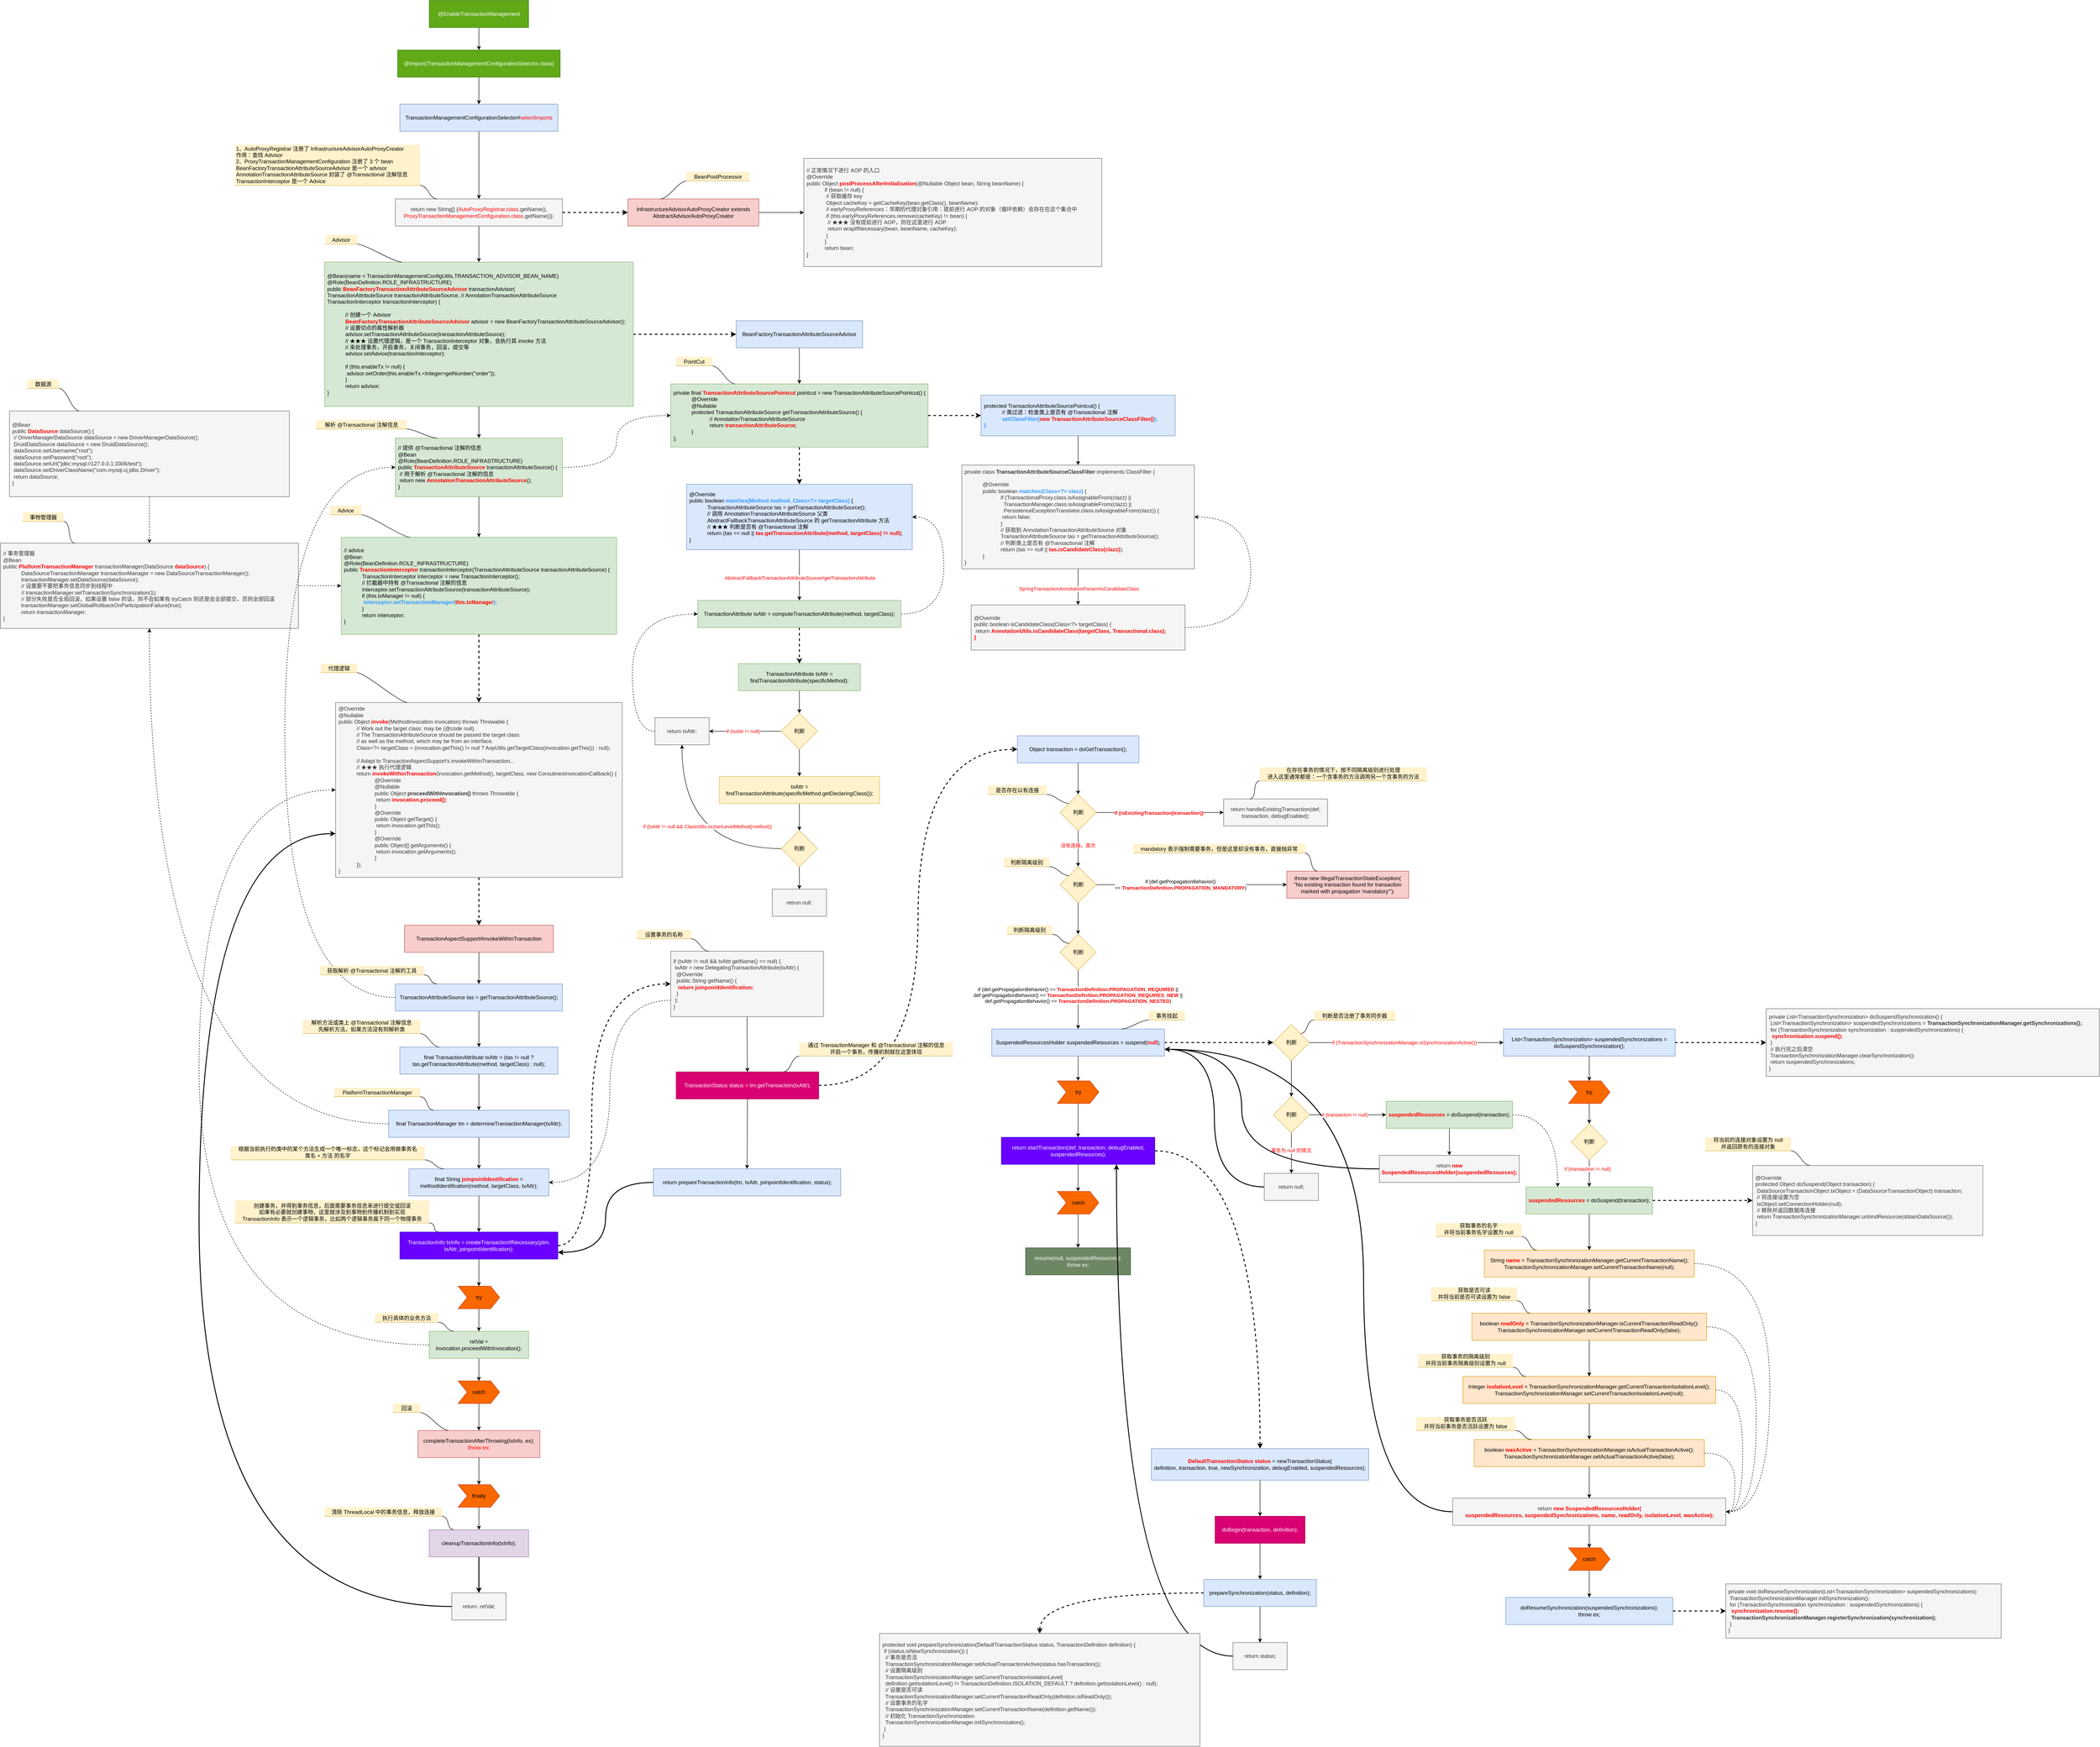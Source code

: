 <mxfile version="17.2.4" type="github">
  <diagram id="kz3dH1U2wMBaOtRKHvNg" name="Page-1">
    <mxGraphModel dx="1957" dy="705" grid="1" gridSize="10" guides="1" tooltips="1" connect="1" arrows="1" fold="1" page="1" pageScale="1" pageWidth="827" pageHeight="1169" math="0" shadow="0">
      <root>
        <mxCell id="0" />
        <mxCell id="1" parent="0" />
        <mxCell id="h3sMWkzl3CLincA4zuW1-3" value="" style="edgeStyle=orthogonalEdgeStyle;rounded=0;orthogonalLoop=1;jettySize=auto;html=1;curved=1;" parent="1" source="h3sMWkzl3CLincA4zuW1-1" target="h3sMWkzl3CLincA4zuW1-2" edge="1">
          <mxGeometry relative="1" as="geometry" />
        </mxCell>
        <mxCell id="h3sMWkzl3CLincA4zuW1-1" value="@EnableTransactionManagement" style="rounded=0;whiteSpace=wrap;html=1;fillColor=#60a917;strokeColor=#2D7600;fontColor=#ffffff;" parent="1" vertex="1">
          <mxGeometry x="280" y="40" width="220" height="60" as="geometry" />
        </mxCell>
        <mxCell id="h3sMWkzl3CLincA4zuW1-5" value="" style="edgeStyle=orthogonalEdgeStyle;curved=1;rounded=0;orthogonalLoop=1;jettySize=auto;html=1;" parent="1" source="h3sMWkzl3CLincA4zuW1-2" target="h3sMWkzl3CLincA4zuW1-4" edge="1">
          <mxGeometry relative="1" as="geometry" />
        </mxCell>
        <mxCell id="h3sMWkzl3CLincA4zuW1-2" value="@Import(TransactionManagementConfigurationSelector.class)" style="whiteSpace=wrap;html=1;fillColor=#60a917;strokeColor=#2D7600;fontColor=#ffffff;rounded=0;" parent="1" vertex="1">
          <mxGeometry x="210" y="150" width="360" height="60" as="geometry" />
        </mxCell>
        <mxCell id="h3sMWkzl3CLincA4zuW1-7" value="" style="edgeStyle=orthogonalEdgeStyle;curved=1;rounded=0;orthogonalLoop=1;jettySize=auto;html=1;fontColor=#FF0000;" parent="1" source="h3sMWkzl3CLincA4zuW1-4" target="h3sMWkzl3CLincA4zuW1-6" edge="1">
          <mxGeometry relative="1" as="geometry" />
        </mxCell>
        <mxCell id="h3sMWkzl3CLincA4zuW1-4" value="TransactionManagementConfigurationSelector#&lt;font color=&quot;#ff0000&quot;&gt;selectImports&lt;/font&gt;" style="whiteSpace=wrap;html=1;rounded=0;fillColor=#dae8fc;strokeColor=#6c8ebf;" parent="1" vertex="1">
          <mxGeometry x="215" y="270" width="350" height="60" as="geometry" />
        </mxCell>
        <mxCell id="h3sMWkzl3CLincA4zuW1-13" value="" style="edgeStyle=orthogonalEdgeStyle;curved=1;rounded=0;orthogonalLoop=1;jettySize=auto;html=1;fontColor=#FF0000;" parent="1" source="h3sMWkzl3CLincA4zuW1-6" target="h3sMWkzl3CLincA4zuW1-12" edge="1">
          <mxGeometry relative="1" as="geometry" />
        </mxCell>
        <mxCell id="4VrhSYovmqzg8rR9ZFnU-49" value="" style="edgeStyle=orthogonalEdgeStyle;curved=1;rounded=0;orthogonalLoop=1;jettySize=auto;html=1;dashed=1;fontColor=#FF0000;strokeColor=#000000;strokeWidth=2;entryX=0;entryY=0.5;entryDx=0;entryDy=0;" edge="1" parent="1" source="h3sMWkzl3CLincA4zuW1-6" target="4VrhSYovmqzg8rR9ZFnU-48">
          <mxGeometry relative="1" as="geometry" />
        </mxCell>
        <mxCell id="h3sMWkzl3CLincA4zuW1-6" value="&lt;div&gt;return new String[] {&lt;font color=&quot;#ff0000&quot;&gt;AutoProxyRegistrar.class&lt;/font&gt;.getName(),&lt;/div&gt;&lt;div&gt;&lt;span&gt;      &lt;/span&gt;&lt;font color=&quot;#ff0000&quot;&gt;ProxyTransactionManagementConfiguration.class&lt;/font&gt;.getName()};&lt;/div&gt;" style="whiteSpace=wrap;html=1;fillColor=#f5f5f5;strokeColor=#666666;rounded=0;fontColor=#333333;" parent="1" vertex="1">
          <mxGeometry x="205" y="480" width="370" height="60" as="geometry" />
        </mxCell>
        <mxCell id="h3sMWkzl3CLincA4zuW1-8" value="1、AutoProxyRegistrar 注册了&amp;nbsp;InfrastructureAdvisorAutoProxyCreator&lt;br&gt;作用：查找 Advisor&lt;br&gt;2、ProxyTransactionManagementConfiguration 注册了 3 个 bean&lt;br&gt;BeanFactoryTransactionAttributeSourceAdvisor 是一个 advisor&lt;br&gt;AnnotationTransactionAttributeSource 封装了 @Transactional 注解信息&lt;br&gt;TransactionInterceptor 是一个 Advice" style="whiteSpace=wrap;html=1;shape=partialRectangle;top=0;left=0;bottom=1;right=0;points=[[0,1],[1,1]];fillColor=#fff2cc;align=left;verticalAlign=bottom;routingCenterY=0.5;snapToPoint=1;recursiveResize=0;autosize=1;treeFolding=1;treeMoving=1;newEdgeStyle={&quot;edgeStyle&quot;:&quot;entityRelationEdgeStyle&quot;,&quot;startArrow&quot;:&quot;none&quot;,&quot;endArrow&quot;:&quot;none&quot;,&quot;segment&quot;:10,&quot;curved&quot;:1};strokeColor=#d6b656;" parent="1" vertex="1">
          <mxGeometry x="-150" y="360" width="410" height="90" as="geometry" />
        </mxCell>
        <mxCell id="h3sMWkzl3CLincA4zuW1-9" value="" style="edgeStyle=entityRelationEdgeStyle;startArrow=none;endArrow=none;segment=10;curved=1;rounded=0;fontColor=#000000;exitX=0.25;exitY=0;exitDx=0;exitDy=0;" parent="1" source="h3sMWkzl3CLincA4zuW1-6" target="h3sMWkzl3CLincA4zuW1-8" edge="1">
          <mxGeometry relative="1" as="geometry">
            <mxPoint x="60" y="400" as="sourcePoint" />
          </mxGeometry>
        </mxCell>
        <mxCell id="h3sMWkzl3CLincA4zuW1-15" value="" style="edgeStyle=orthogonalEdgeStyle;curved=1;rounded=0;orthogonalLoop=1;jettySize=auto;html=1;fontColor=#FF0000;" parent="1" source="h3sMWkzl3CLincA4zuW1-12" target="h3sMWkzl3CLincA4zuW1-14" edge="1">
          <mxGeometry relative="1" as="geometry" />
        </mxCell>
        <mxCell id="h3sMWkzl3CLincA4zuW1-25" value="" style="edgeStyle=orthogonalEdgeStyle;curved=1;rounded=0;orthogonalLoop=1;jettySize=auto;html=1;fontColor=#FF0000;dashed=1;strokeWidth=2;" parent="1" source="h3sMWkzl3CLincA4zuW1-12" target="h3sMWkzl3CLincA4zuW1-24" edge="1">
          <mxGeometry relative="1" as="geometry" />
        </mxCell>
        <mxCell id="h3sMWkzl3CLincA4zuW1-12" value="&lt;div&gt;@Bean(name = TransactionManagementConfigUtils.TRANSACTION_ADVISOR_BEAN_NAME)&lt;/div&gt;&lt;div&gt;&lt;span&gt; &lt;/span&gt;@Role(BeanDefinition.ROLE_INFRASTRUCTURE)&lt;/div&gt;&lt;div&gt;&lt;span&gt; &lt;/span&gt;public &lt;b&gt;&lt;font color=&quot;#ff0000&quot;&gt;BeanFactoryTransactionAttributeSourceAdvisor&lt;/font&gt;&lt;/b&gt; transactionAdvisor(&lt;/div&gt;&lt;div&gt;&lt;span&gt;   &lt;/span&gt;TransactionAttributeSource transactionAttributeSource, // AnnotationTransactionAttributeSource&lt;/div&gt;&lt;div&gt;&lt;span&gt;   &lt;/span&gt;TransactionInterceptor transactionInterceptor) {&lt;/div&gt;&lt;div&gt;&lt;br&gt;&lt;/div&gt;&lt;blockquote style=&quot;margin: 0 0 0 40px ; border: none ; padding: 0px&quot;&gt;&lt;div&gt;// 创建一个 Advisor&lt;/div&gt;&lt;div&gt;&lt;b&gt;&lt;font color=&quot;#ff0000&quot;&gt;BeanFactoryTransactionAttributeSourceAdvisor&lt;/font&gt;&lt;/b&gt; advisor = new BeanFactoryTransactionAttributeSourceAdvisor();&lt;/div&gt;&lt;div&gt;// 设置切点的属性解析器&lt;/div&gt;&lt;div&gt;advisor.setTransactionAttributeSource(transactionAttributeSource);&lt;/div&gt;&lt;div&gt;// ★★★ 设置代理逻辑，是一个 TransactionInterceptor 对象，会执行其 invoke 方法&lt;/div&gt;&lt;div&gt;// 来处理事务，开启事务，关闭事务，回滚，提交等&lt;/div&gt;&lt;div&gt;advisor.setAdvice(transactionInterceptor);&lt;/div&gt;&lt;div&gt;&lt;br&gt;&lt;/div&gt;&lt;div&gt;if (this.enableTx != null) {&lt;/div&gt;&lt;div&gt;&lt;span style=&quot;white-space: pre&quot;&gt; &lt;/span&gt;advisor.setOrder(this.enableTx.&amp;lt;Integer&amp;gt;getNumber(&quot;order&quot;));&lt;/div&gt;&lt;div&gt;}&lt;/div&gt;&lt;div&gt;return advisor;&lt;/div&gt;&lt;/blockquote&gt;&lt;div&gt;&lt;span&gt; &lt;/span&gt;}&lt;/div&gt;" style="whiteSpace=wrap;html=1;fillColor=#d5e8d4;strokeColor=#82b366;rounded=0;align=left;spacing=6;" parent="1" vertex="1">
          <mxGeometry x="48.13" y="620" width="683.75" height="320" as="geometry" />
        </mxCell>
        <mxCell id="h3sMWkzl3CLincA4zuW1-17" value="" style="edgeStyle=orthogonalEdgeStyle;curved=1;rounded=0;orthogonalLoop=1;jettySize=auto;html=1;fontColor=#FF0000;" parent="1" source="h3sMWkzl3CLincA4zuW1-14" target="h3sMWkzl3CLincA4zuW1-16" edge="1">
          <mxGeometry relative="1" as="geometry" />
        </mxCell>
        <mxCell id="h3sMWkzl3CLincA4zuW1-30" style="edgeStyle=orthogonalEdgeStyle;curved=1;rounded=0;orthogonalLoop=1;jettySize=auto;html=1;exitX=1;exitY=0.5;exitDx=0;exitDy=0;entryX=0;entryY=0.5;entryDx=0;entryDy=0;fontColor=#FF0000;strokeWidth=1;dashed=1;" parent="1" source="h3sMWkzl3CLincA4zuW1-14" target="h3sMWkzl3CLincA4zuW1-26" edge="1">
          <mxGeometry relative="1" as="geometry" />
        </mxCell>
        <mxCell id="h3sMWkzl3CLincA4zuW1-14" value="&lt;div&gt;// 提供 @Transactional 注解的信息&lt;/div&gt;&lt;div&gt;&lt;span&gt; &lt;/span&gt;@Bean&lt;/div&gt;&lt;div&gt;&lt;span&gt; &lt;/span&gt;@Role(BeanDefinition.ROLE_INFRASTRUCTURE)&lt;/div&gt;&lt;div&gt;&lt;span&gt; &lt;/span&gt;public &lt;b&gt;&lt;font color=&quot;#ff0000&quot;&gt;TransactionAttributeSource&lt;/font&gt;&lt;/b&gt; transactionAttributeSource() {&lt;/div&gt;&lt;div&gt;&lt;span&gt;  &lt;/span&gt;&lt;span style=&quot;white-space: pre&quot;&gt; &lt;/span&gt;// 用于解析 @Transactional 注解的信息&lt;/div&gt;&lt;div&gt;&lt;span&gt;  &lt;/span&gt;&lt;span style=&quot;white-space: pre&quot;&gt; &lt;/span&gt;return new &lt;font color=&quot;#ff0000&quot;&gt;&lt;b&gt;AnnotationTransactionAttributeSource&lt;/b&gt;&lt;/font&gt;();&lt;/div&gt;&lt;div&gt;&lt;span&gt; &lt;/span&gt;}&lt;/div&gt;" style="whiteSpace=wrap;html=1;align=left;fillColor=#d5e8d4;strokeColor=#82b366;rounded=0;spacing=6;" parent="1" vertex="1">
          <mxGeometry x="205" y="1010" width="370" height="130" as="geometry" />
        </mxCell>
        <mxCell id="4VrhSYovmqzg8rR9ZFnU-47" value="" style="edgeStyle=orthogonalEdgeStyle;curved=1;rounded=0;orthogonalLoop=1;jettySize=auto;html=1;dashed=1;fontColor=#FF0000;strokeColor=#000000;strokeWidth=2;" edge="1" parent="1" source="h3sMWkzl3CLincA4zuW1-16" target="4VrhSYovmqzg8rR9ZFnU-46">
          <mxGeometry relative="1" as="geometry" />
        </mxCell>
        <mxCell id="h3sMWkzl3CLincA4zuW1-16" value="&lt;div&gt;// advice&lt;/div&gt;&lt;div&gt;&lt;span&gt; &lt;/span&gt;@Bean&lt;/div&gt;&lt;div&gt;&lt;span&gt; &lt;/span&gt;@Role(BeanDefinition.ROLE_INFRASTRUCTURE)&lt;/div&gt;&lt;div&gt;&lt;span&gt; &lt;/span&gt;public &lt;b&gt;&lt;font color=&quot;#ff0000&quot;&gt;TransactionInterceptor&lt;/font&gt;&lt;/b&gt; transactionInterceptor(TransactionAttributeSource transactionAttributeSource) {&lt;/div&gt;&lt;blockquote style=&quot;margin: 0 0 0 40px ; border: none ; padding: 0px&quot;&gt;&lt;div&gt;TransactionInterceptor interceptor = new TransactionInterceptor();&lt;/div&gt;&lt;div&gt;// 拦截器中持有 @Transactional 注解的信息&lt;/div&gt;&lt;div&gt;interceptor.setTransactionAttributeSource(transactionAttributeSource);&lt;/div&gt;&lt;div&gt;if (this.txManager != null) {&lt;/div&gt;&lt;div&gt;&lt;span style=&quot;white-space: pre&quot;&gt;	&lt;/span&gt;&lt;b&gt;&lt;font color=&quot;#3399ff&quot;&gt;interceptor.setTransactionManager(&lt;/font&gt;&lt;font color=&quot;#ff0000&quot;&gt;this.txManager&lt;/font&gt;&lt;font color=&quot;#3399ff&quot;&gt;);&lt;/font&gt;&lt;/b&gt;&lt;/div&gt;&lt;div&gt;}&lt;/div&gt;&lt;div&gt;return interceptor;&lt;/div&gt;&lt;/blockquote&gt;&lt;div&gt;&lt;span&gt; &lt;/span&gt;}&lt;/div&gt;" style="whiteSpace=wrap;html=1;align=left;fillColor=#d5e8d4;strokeColor=#82b366;rounded=0;spacing=6;" parent="1" vertex="1">
          <mxGeometry x="85" y="1230" width="610" height="215" as="geometry" />
        </mxCell>
        <mxCell id="h3sMWkzl3CLincA4zuW1-18" value="Advisor" style="whiteSpace=wrap;html=1;shape=partialRectangle;top=0;left=0;bottom=1;right=0;points=[[0,1],[1,1]];fillColor=#fff2cc;align=center;verticalAlign=bottom;routingCenterY=0.5;snapToPoint=1;recursiveResize=0;autosize=1;treeFolding=1;treeMoving=1;newEdgeStyle={&quot;edgeStyle&quot;:&quot;entityRelationEdgeStyle&quot;,&quot;startArrow&quot;:&quot;none&quot;,&quot;endArrow&quot;:&quot;none&quot;,&quot;segment&quot;:10,&quot;curved&quot;:1};strokeColor=#d6b656;" parent="1" vertex="1">
          <mxGeometry x="50" y="560" width="70" height="20" as="geometry" />
        </mxCell>
        <mxCell id="h3sMWkzl3CLincA4zuW1-19" value="" style="edgeStyle=entityRelationEdgeStyle;startArrow=none;endArrow=none;segment=10;curved=1;rounded=0;fontColor=#000000;exitX=0.25;exitY=0;exitDx=0;exitDy=0;" parent="1" source="h3sMWkzl3CLincA4zuW1-12" target="h3sMWkzl3CLincA4zuW1-18" edge="1">
          <mxGeometry relative="1" as="geometry">
            <mxPoint x="-70" y="585" as="sourcePoint" />
          </mxGeometry>
        </mxCell>
        <mxCell id="h3sMWkzl3CLincA4zuW1-20" value="Advice" style="whiteSpace=wrap;html=1;shape=partialRectangle;top=0;left=0;bottom=1;right=0;points=[[0,1],[1,1]];fillColor=#fff2cc;align=center;verticalAlign=bottom;routingCenterY=0.5;snapToPoint=1;recursiveResize=0;autosize=1;treeFolding=1;treeMoving=1;newEdgeStyle={&quot;edgeStyle&quot;:&quot;entityRelationEdgeStyle&quot;,&quot;startArrow&quot;:&quot;none&quot;,&quot;endArrow&quot;:&quot;none&quot;,&quot;segment&quot;:10,&quot;curved&quot;:1};strokeColor=#d6b656;" parent="1" vertex="1">
          <mxGeometry x="60" y="1160" width="70" height="20" as="geometry" />
        </mxCell>
        <mxCell id="h3sMWkzl3CLincA4zuW1-21" value="" style="edgeStyle=entityRelationEdgeStyle;startArrow=none;endArrow=none;segment=10;curved=1;rounded=0;fontColor=#000000;exitX=0.25;exitY=0;exitDx=0;exitDy=0;" parent="1" source="h3sMWkzl3CLincA4zuW1-16" target="h3sMWkzl3CLincA4zuW1-20" edge="1">
          <mxGeometry relative="1" as="geometry">
            <mxPoint x="10" y="1180" as="sourcePoint" />
          </mxGeometry>
        </mxCell>
        <mxCell id="h3sMWkzl3CLincA4zuW1-22" value="解析 @Transactional 注解信息" style="whiteSpace=wrap;html=1;shape=partialRectangle;top=0;left=0;bottom=1;right=0;points=[[0,1],[1,1]];fillColor=#fff2cc;align=center;verticalAlign=bottom;routingCenterY=0.5;snapToPoint=1;recursiveResize=0;autosize=1;treeFolding=1;treeMoving=1;newEdgeStyle={&quot;edgeStyle&quot;:&quot;entityRelationEdgeStyle&quot;,&quot;startArrow&quot;:&quot;none&quot;,&quot;endArrow&quot;:&quot;none&quot;,&quot;segment&quot;:10,&quot;curved&quot;:1};strokeColor=#d6b656;" parent="1" vertex="1">
          <mxGeometry x="30" y="970" width="200" height="20" as="geometry" />
        </mxCell>
        <mxCell id="h3sMWkzl3CLincA4zuW1-23" value="" style="edgeStyle=entityRelationEdgeStyle;startArrow=none;endArrow=none;segment=10;curved=1;rounded=0;fontColor=#000000;exitX=0.25;exitY=0;exitDx=0;exitDy=0;" parent="1" source="h3sMWkzl3CLincA4zuW1-14" target="h3sMWkzl3CLincA4zuW1-22" edge="1">
          <mxGeometry relative="1" as="geometry">
            <mxPoint x="50" y="1010" as="sourcePoint" />
          </mxGeometry>
        </mxCell>
        <mxCell id="h3sMWkzl3CLincA4zuW1-27" value="" style="edgeStyle=orthogonalEdgeStyle;curved=1;rounded=0;orthogonalLoop=1;jettySize=auto;html=1;fontColor=#FF0000;strokeWidth=1;" parent="1" source="h3sMWkzl3CLincA4zuW1-24" target="h3sMWkzl3CLincA4zuW1-26" edge="1">
          <mxGeometry relative="1" as="geometry" />
        </mxCell>
        <mxCell id="h3sMWkzl3CLincA4zuW1-24" value="&lt;span&gt;BeanFactoryTransactionAttributeSourceAdvisor&lt;/span&gt;" style="whiteSpace=wrap;html=1;align=center;fillColor=#dae8fc;strokeColor=#6c8ebf;rounded=0;spacing=5;" parent="1" vertex="1">
          <mxGeometry x="960" y="750" width="280" height="60" as="geometry" />
        </mxCell>
        <mxCell id="4VrhSYovmqzg8rR9ZFnU-2" value="" style="edgeStyle=orthogonalEdgeStyle;rounded=0;orthogonalLoop=1;jettySize=auto;html=1;curved=1;strokeWidth=2;dashed=1;" edge="1" parent="1" source="h3sMWkzl3CLincA4zuW1-26" target="4VrhSYovmqzg8rR9ZFnU-1">
          <mxGeometry relative="1" as="geometry" />
        </mxCell>
        <mxCell id="4VrhSYovmqzg8rR9ZFnU-6" value="" style="edgeStyle=orthogonalEdgeStyle;curved=1;rounded=0;orthogonalLoop=1;jettySize=auto;html=1;fontColor=#FF0000;strokeWidth=2;dashed=1;" edge="1" parent="1" source="h3sMWkzl3CLincA4zuW1-26" target="4VrhSYovmqzg8rR9ZFnU-5">
          <mxGeometry relative="1" as="geometry" />
        </mxCell>
        <mxCell id="h3sMWkzl3CLincA4zuW1-26" value="&lt;div&gt;private final &lt;b&gt;&lt;font color=&quot;#ff0000&quot;&gt;TransactionAttributeSourcePointcut&lt;/font&gt;&lt;/b&gt; pointcut = new TransactionAttributeSourcePointcut() {&lt;/div&gt;&lt;blockquote style=&quot;margin: 0 0 0 40px ; border: none ; padding: 0px&quot;&gt;&lt;div&gt;@Override&lt;/div&gt;&lt;div&gt;@Nullable&lt;/div&gt;&lt;div&gt;protected TransactionAttributeSource getTransactionAttributeSource() {&lt;/div&gt;&lt;/blockquote&gt;&lt;blockquote style=&quot;margin: 0 0 0 40px ; border: none ; padding: 0px&quot;&gt;&lt;blockquote style=&quot;margin: 0 0 0 40px ; border: none ; padding: 0px&quot;&gt;&lt;div&gt;// AnnotationTransactionAttributeSource&lt;/div&gt;&lt;/blockquote&gt;&lt;blockquote style=&quot;margin: 0 0 0 40px ; border: none ; padding: 0px&quot;&gt;&lt;div&gt;return &lt;b&gt;&lt;font color=&quot;#ff0000&quot;&gt;transactionAttributeSource&lt;/font&gt;&lt;/b&gt;;&lt;/div&gt;&lt;/blockquote&gt;&lt;/blockquote&gt;&lt;blockquote style=&quot;margin: 0 0 0 40px ; border: none ; padding: 0px&quot;&gt;&lt;div&gt;}&lt;/div&gt;&lt;/blockquote&gt;&lt;div&gt;&lt;span&gt; &lt;/span&gt;};&lt;/div&gt;" style="whiteSpace=wrap;html=1;fillColor=#d5e8d4;strokeColor=#82b366;rounded=0;spacing=6;align=left;" parent="1" vertex="1">
          <mxGeometry x="815" y="890" width="570" height="140" as="geometry" />
        </mxCell>
        <mxCell id="h3sMWkzl3CLincA4zuW1-28" value="PointCut" style="whiteSpace=wrap;html=1;shape=partialRectangle;top=0;left=0;bottom=1;right=0;points=[[0,1],[1,1]];fillColor=#fff2cc;align=center;verticalAlign=bottom;routingCenterY=0.5;snapToPoint=1;recursiveResize=0;autosize=1;treeFolding=1;treeMoving=1;newEdgeStyle={&quot;edgeStyle&quot;:&quot;entityRelationEdgeStyle&quot;,&quot;startArrow&quot;:&quot;none&quot;,&quot;endArrow&quot;:&quot;none&quot;,&quot;segment&quot;:10,&quot;curved&quot;:1};strokeColor=#d6b656;" parent="1" vertex="1">
          <mxGeometry x="827" y="830" width="80" height="20" as="geometry" />
        </mxCell>
        <mxCell id="h3sMWkzl3CLincA4zuW1-29" value="" style="edgeStyle=entityRelationEdgeStyle;startArrow=none;endArrow=none;segment=10;curved=1;rounded=0;fontColor=#000000;strokeWidth=1;exitX=0.25;exitY=0;exitDx=0;exitDy=0;" parent="1" source="h3sMWkzl3CLincA4zuW1-26" target="h3sMWkzl3CLincA4zuW1-28" edge="1">
          <mxGeometry relative="1" as="geometry">
            <mxPoint x="904.5" y="880" as="sourcePoint" />
          </mxGeometry>
        </mxCell>
        <mxCell id="4VrhSYovmqzg8rR9ZFnU-4" value="" style="edgeStyle=orthogonalEdgeStyle;curved=1;rounded=0;orthogonalLoop=1;jettySize=auto;html=1;fontColor=#3399FF;" edge="1" parent="1" source="4VrhSYovmqzg8rR9ZFnU-1" target="4VrhSYovmqzg8rR9ZFnU-3">
          <mxGeometry relative="1" as="geometry" />
        </mxCell>
        <mxCell id="4VrhSYovmqzg8rR9ZFnU-1" value="&lt;div&gt;protected TransactionAttributeSourcePointcut() {&lt;/div&gt;&lt;blockquote style=&quot;margin: 0 0 0 40px ; border: none ; padding: 0px&quot;&gt;&lt;div&gt;// 类过滤：检查类上是否有 @Transactional 注解&lt;/div&gt;&lt;div&gt;&lt;b&gt;&lt;font color=&quot;#3399ff&quot;&gt;setClassFilter(&lt;/font&gt;&lt;font color=&quot;#ff0000&quot;&gt;new TransactionAttributeSourceClassFilter()&lt;/font&gt;&lt;font color=&quot;#3399ff&quot;&gt;);&lt;/font&gt;&lt;/b&gt;&lt;/div&gt;&lt;/blockquote&gt;&lt;div&gt;&lt;b&gt;&lt;font color=&quot;#3399ff&quot;&gt;&lt;span&gt;	&lt;/span&gt;}&lt;/font&gt;&lt;/b&gt;&lt;/div&gt;" style="whiteSpace=wrap;html=1;align=left;fillColor=#dae8fc;strokeColor=#6c8ebf;rounded=0;spacing=6;" vertex="1" parent="1">
          <mxGeometry x="1502.5" y="915" width="430" height="90" as="geometry" />
        </mxCell>
        <mxCell id="4VrhSYovmqzg8rR9ZFnU-10" value="" style="edgeStyle=orthogonalEdgeStyle;curved=1;rounded=0;orthogonalLoop=1;jettySize=auto;html=1;fontColor=#000000;" edge="1" parent="1" source="4VrhSYovmqzg8rR9ZFnU-3" target="4VrhSYovmqzg8rR9ZFnU-9">
          <mxGeometry relative="1" as="geometry" />
        </mxCell>
        <mxCell id="4VrhSYovmqzg8rR9ZFnU-11" value="&lt;font color=&quot;#ff0000&quot;&gt;SpringTransactionAnnotationParser#isCandidateClass&lt;/font&gt;" style="edgeLabel;html=1;align=center;verticalAlign=middle;resizable=0;points=[];fontColor=#000000;" vertex="1" connectable="0" parent="4VrhSYovmqzg8rR9ZFnU-10">
          <mxGeometry x="0.091" y="1" relative="1" as="geometry">
            <mxPoint as="offset" />
          </mxGeometry>
        </mxCell>
        <mxCell id="4VrhSYovmqzg8rR9ZFnU-3" value="&lt;div&gt;private class &lt;b&gt;TransactionAttributeSourceClassFilter&lt;/b&gt; implements ClassFilter {&lt;/div&gt;&lt;div&gt;&lt;br&gt;&lt;/div&gt;&lt;blockquote style=&quot;margin: 0 0 0 40px ; border: none ; padding: 0px&quot;&gt;&lt;div&gt;@Override&lt;/div&gt;&lt;div&gt;public boolean &lt;b&gt;&lt;font color=&quot;#3399ff&quot;&gt;matches(Class&amp;lt;?&amp;gt; clazz)&lt;/font&gt;&lt;/b&gt; {&lt;/div&gt;&lt;/blockquote&gt;&lt;blockquote style=&quot;margin: 0 0 0 40px ; border: none ; padding: 0px&quot;&gt;&lt;blockquote style=&quot;margin: 0 0 0 40px ; border: none ; padding: 0px&quot;&gt;&lt;div&gt;if (TransactionalProxy.class.isAssignableFrom(clazz) ||&amp;nbsp;&lt;/div&gt;&lt;div&gt;&lt;span&gt;&lt;span style=&quot;white-space: pre&quot;&gt;	&lt;/span&gt;&lt;span style=&quot;white-space: pre&quot;&gt;	&lt;/span&gt;TransactionManager.class.isAssignableFrom(clazz) ||&amp;nbsp;&lt;/span&gt;&lt;/div&gt;&lt;div&gt;&lt;span&gt;&lt;span style=&quot;white-space: pre&quot;&gt;	&lt;/span&gt;&lt;span style=&quot;white-space: pre&quot;&gt;	&lt;/span&gt;PersistenceExceptionTranslator.class.isAssignableFrom(clazz)) {&lt;/span&gt;&lt;/div&gt;&lt;/blockquote&gt;&lt;blockquote style=&quot;margin: 0 0 0 40px ; border: none ; padding: 0px&quot;&gt;&lt;div&gt;&lt;span style=&quot;white-space: pre&quot;&gt;	&lt;/span&gt;return false;&lt;/div&gt;&lt;/blockquote&gt;&lt;blockquote style=&quot;margin: 0 0 0 40px ; border: none ; padding: 0px&quot;&gt;&lt;div&gt;}&lt;/div&gt;&lt;/blockquote&gt;&lt;blockquote style=&quot;margin: 0 0 0 40px ; border: none ; padding: 0px&quot;&gt;&lt;div&gt;// 获取到 AnnotationTransactionAttributeSource 对象&lt;/div&gt;&lt;/blockquote&gt;&lt;blockquote style=&quot;margin: 0 0 0 40px ; border: none ; padding: 0px&quot;&gt;&lt;div&gt;TransactionAttributeSource tas = getTransactionAttributeSource();&lt;/div&gt;&lt;/blockquote&gt;&lt;blockquote style=&quot;margin: 0 0 0 40px ; border: none ; padding: 0px&quot;&gt;&lt;div&gt;// 判断类上是否有 @Transactional 注解&lt;/div&gt;&lt;/blockquote&gt;&lt;blockquote style=&quot;margin: 0 0 0 40px ; border: none ; padding: 0px&quot;&gt;&lt;div&gt;return (tas == null || &lt;b&gt;&lt;font color=&quot;#ff0000&quot;&gt;tas.isCandidateClass(clazz)&lt;/font&gt;&lt;/b&gt;);&lt;/div&gt;&lt;/blockquote&gt;&lt;/blockquote&gt;&lt;blockquote style=&quot;margin: 0 0 0 40px ; border: none ; padding: 0px&quot;&gt;&lt;div&gt;}&lt;/div&gt;&lt;/blockquote&gt;&lt;div&gt;&lt;span&gt;	&lt;/span&gt;}&lt;/div&gt;" style="whiteSpace=wrap;html=1;align=left;fillColor=#f5f5f5;strokeColor=#666666;rounded=0;spacing=6;fontColor=#333333;" vertex="1" parent="1">
          <mxGeometry x="1460" y="1070" width="515" height="230" as="geometry" />
        </mxCell>
        <mxCell id="4VrhSYovmqzg8rR9ZFnU-8" value="" style="edgeStyle=orthogonalEdgeStyle;curved=1;rounded=0;orthogonalLoop=1;jettySize=auto;html=1;fontColor=#000000;" edge="1" parent="1" source="4VrhSYovmqzg8rR9ZFnU-5" target="4VrhSYovmqzg8rR9ZFnU-7">
          <mxGeometry relative="1" as="geometry" />
        </mxCell>
        <mxCell id="4VrhSYovmqzg8rR9ZFnU-12" value="&lt;font color=&quot;#ff0000&quot;&gt;AbstractFallbackTransactionAttributeSource#getTransactionAttribute&lt;/font&gt;" style="edgeLabel;html=1;align=center;verticalAlign=middle;resizable=0;points=[];fontColor=#FFFF66;" vertex="1" connectable="0" parent="4VrhSYovmqzg8rR9ZFnU-8">
          <mxGeometry x="0.086" y="1" relative="1" as="geometry">
            <mxPoint y="1" as="offset" />
          </mxGeometry>
        </mxCell>
        <mxCell id="4VrhSYovmqzg8rR9ZFnU-5" value="&lt;div&gt;@Override&lt;/div&gt;&lt;div&gt;&lt;span&gt;	&lt;/span&gt;public boolean &lt;b&gt;&lt;font color=&quot;#3399ff&quot;&gt;matches(Method method, Class&amp;lt;?&amp;gt; targetClass) &lt;/font&gt;&lt;/b&gt;{&lt;/div&gt;&lt;blockquote style=&quot;margin: 0 0 0 40px ; border: none ; padding: 0px&quot;&gt;&lt;div&gt;TransactionAttributeSource tas = getTransactionAttributeSource();&lt;/div&gt;&lt;div&gt;// 调用 AnnotationTransactionAttributeSource 父类 AbstractFallbackTransactionAttributeSource 的 getTransactionAttribute 方法&lt;/div&gt;&lt;div&gt;// ★★★ 判断是否有 @Transactional 注解&lt;/div&gt;&lt;div&gt;return (tas == null || &lt;b&gt;&lt;font color=&quot;#ff0000&quot;&gt;tas.getTransactionAttribute(method, targetClass) != null)&lt;/font&gt;&lt;/b&gt;;&lt;/div&gt;&lt;/blockquote&gt;&lt;div&gt;&lt;span&gt;	&lt;/span&gt;}&lt;/div&gt;" style="whiteSpace=wrap;html=1;align=left;fillColor=#dae8fc;strokeColor=#6c8ebf;rounded=0;spacing=6;" vertex="1" parent="1">
          <mxGeometry x="850" y="1112.5" width="500" height="145" as="geometry" />
        </mxCell>
        <mxCell id="4VrhSYovmqzg8rR9ZFnU-14" value="" style="edgeStyle=orthogonalEdgeStyle;curved=1;rounded=0;orthogonalLoop=1;jettySize=auto;html=1;dashed=1;fontColor=#FF0000;strokeWidth=2;" edge="1" parent="1" source="4VrhSYovmqzg8rR9ZFnU-7" target="4VrhSYovmqzg8rR9ZFnU-13">
          <mxGeometry relative="1" as="geometry" />
        </mxCell>
        <mxCell id="4VrhSYovmqzg8rR9ZFnU-33" style="edgeStyle=orthogonalEdgeStyle;curved=1;rounded=0;orthogonalLoop=1;jettySize=auto;html=1;exitX=1;exitY=0.5;exitDx=0;exitDy=0;entryX=1;entryY=0.5;entryDx=0;entryDy=0;fontColor=#FF0000;strokeWidth=1;dashed=1;" edge="1" parent="1" source="4VrhSYovmqzg8rR9ZFnU-7" target="4VrhSYovmqzg8rR9ZFnU-5">
          <mxGeometry relative="1" as="geometry">
            <Array as="points">
              <mxPoint x="1420" y="1400" />
              <mxPoint x="1420" y="1185" />
            </Array>
          </mxGeometry>
        </mxCell>
        <mxCell id="4VrhSYovmqzg8rR9ZFnU-7" value="TransactionAttribute txAttr = computeTransactionAttribute(method, targetClass);" style="whiteSpace=wrap;html=1;align=center;fillColor=#d5e8d4;strokeColor=#82b366;rounded=0;spacing=6;" vertex="1" parent="1">
          <mxGeometry x="875" y="1370" width="450" height="60" as="geometry" />
        </mxCell>
        <mxCell id="4VrhSYovmqzg8rR9ZFnU-36" style="edgeStyle=orthogonalEdgeStyle;curved=1;rounded=0;orthogonalLoop=1;jettySize=auto;html=1;exitX=1;exitY=0.5;exitDx=0;exitDy=0;entryX=1;entryY=0.5;entryDx=0;entryDy=0;dashed=1;fontColor=#FF0000;strokeColor=#000000;strokeWidth=1;" edge="1" parent="1" source="4VrhSYovmqzg8rR9ZFnU-9" target="4VrhSYovmqzg8rR9ZFnU-3">
          <mxGeometry relative="1" as="geometry">
            <Array as="points">
              <mxPoint x="2100" y="1430" />
              <mxPoint x="2100" y="1185" />
            </Array>
          </mxGeometry>
        </mxCell>
        <mxCell id="4VrhSYovmqzg8rR9ZFnU-9" value="&lt;div&gt;@Override&lt;/div&gt;&lt;div&gt;&lt;span&gt;	&lt;/span&gt;public boolean isCandidateClass(Class&amp;lt;?&amp;gt; targetClass) {&lt;/div&gt;&lt;div&gt;&lt;span&gt;		&lt;/span&gt;&lt;span style=&quot;white-space: pre&quot;&gt;	&lt;/span&gt;return &lt;b&gt;&lt;font color=&quot;#ff0000&quot;&gt;AnnotationUtils.isCandidateClass(targetClass, Transactional.class);&lt;/font&gt;&lt;/b&gt;&lt;/div&gt;&lt;div&gt;&lt;b&gt;&lt;font color=&quot;#ff0000&quot;&gt;&lt;span&gt;	&lt;/span&gt;}&lt;/font&gt;&lt;/b&gt;&lt;/div&gt;" style="whiteSpace=wrap;html=1;align=left;fillColor=#f5f5f5;strokeColor=#666666;rounded=0;spacing=6;fontColor=#333333;" vertex="1" parent="1">
          <mxGeometry x="1480.63" y="1380" width="473.75" height="100" as="geometry" />
        </mxCell>
        <mxCell id="4VrhSYovmqzg8rR9ZFnU-18" value="" style="edgeStyle=orthogonalEdgeStyle;curved=1;rounded=0;orthogonalLoop=1;jettySize=auto;html=1;fontColor=#FF0000;strokeWidth=1;" edge="1" parent="1" source="4VrhSYovmqzg8rR9ZFnU-13" target="4VrhSYovmqzg8rR9ZFnU-17">
          <mxGeometry relative="1" as="geometry" />
        </mxCell>
        <mxCell id="4VrhSYovmqzg8rR9ZFnU-13" value="TransactionAttribute txAttr = findTransactionAttribute(specificMethod);" style="whiteSpace=wrap;html=1;fillColor=#d5e8d4;strokeColor=#82b366;rounded=0;spacing=6;" vertex="1" parent="1">
          <mxGeometry x="965" y="1510" width="270" height="60" as="geometry" />
        </mxCell>
        <mxCell id="4VrhSYovmqzg8rR9ZFnU-20" value="" style="edgeStyle=orthogonalEdgeStyle;curved=1;rounded=0;orthogonalLoop=1;jettySize=auto;html=1;fontColor=#FF0000;strokeWidth=1;" edge="1" parent="1" source="4VrhSYovmqzg8rR9ZFnU-17" target="4VrhSYovmqzg8rR9ZFnU-19">
          <mxGeometry relative="1" as="geometry" />
        </mxCell>
        <mxCell id="4VrhSYovmqzg8rR9ZFnU-22" value="" style="edgeStyle=orthogonalEdgeStyle;curved=1;rounded=0;orthogonalLoop=1;jettySize=auto;html=1;fontColor=#FF0000;strokeWidth=1;" edge="1" parent="1" source="4VrhSYovmqzg8rR9ZFnU-17" target="4VrhSYovmqzg8rR9ZFnU-21">
          <mxGeometry relative="1" as="geometry" />
        </mxCell>
        <mxCell id="4VrhSYovmqzg8rR9ZFnU-23" value="if (txAttr != null)" style="edgeLabel;html=1;align=center;verticalAlign=middle;resizable=0;points=[];fontColor=#FF0000;" vertex="1" connectable="0" parent="4VrhSYovmqzg8rR9ZFnU-22">
          <mxGeometry x="0.068" relative="1" as="geometry">
            <mxPoint as="offset" />
          </mxGeometry>
        </mxCell>
        <mxCell id="4VrhSYovmqzg8rR9ZFnU-17" value="判断" style="rhombus;whiteSpace=wrap;html=1;fillColor=#fff2cc;strokeColor=#d6b656;rounded=0;spacing=6;" vertex="1" parent="1">
          <mxGeometry x="1060" y="1620" width="80" height="80" as="geometry" />
        </mxCell>
        <mxCell id="4VrhSYovmqzg8rR9ZFnU-26" value="" style="edgeStyle=orthogonalEdgeStyle;curved=1;rounded=0;orthogonalLoop=1;jettySize=auto;html=1;fontColor=#FF0000;strokeWidth=1;" edge="1" parent="1" source="4VrhSYovmqzg8rR9ZFnU-19" target="4VrhSYovmqzg8rR9ZFnU-25">
          <mxGeometry relative="1" as="geometry" />
        </mxCell>
        <mxCell id="4VrhSYovmqzg8rR9ZFnU-19" value="txAttr = findTransactionAttribute(specificMethod.getDeclaringClass());" style="whiteSpace=wrap;html=1;fillColor=#fff2cc;strokeColor=#d6b656;rounded=0;spacing=6;" vertex="1" parent="1">
          <mxGeometry x="922.5" y="1760" width="355" height="60" as="geometry" />
        </mxCell>
        <mxCell id="4VrhSYovmqzg8rR9ZFnU-35" style="edgeStyle=orthogonalEdgeStyle;curved=1;rounded=0;orthogonalLoop=1;jettySize=auto;html=1;exitX=0;exitY=0.5;exitDx=0;exitDy=0;entryX=0;entryY=0.5;entryDx=0;entryDy=0;fontColor=#FF0000;strokeWidth=1;dashed=1;" edge="1" parent="1" source="4VrhSYovmqzg8rR9ZFnU-21" target="4VrhSYovmqzg8rR9ZFnU-7">
          <mxGeometry relative="1" as="geometry">
            <Array as="points">
              <mxPoint x="730" y="1660" />
              <mxPoint x="730" y="1400" />
            </Array>
          </mxGeometry>
        </mxCell>
        <mxCell id="4VrhSYovmqzg8rR9ZFnU-21" value="return txAttr;" style="whiteSpace=wrap;html=1;fillColor=#f5f5f5;strokeColor=#666666;rounded=0;spacing=6;fontColor=#333333;" vertex="1" parent="1">
          <mxGeometry x="780" y="1630" width="120" height="60" as="geometry" />
        </mxCell>
        <mxCell id="4VrhSYovmqzg8rR9ZFnU-27" style="edgeStyle=orthogonalEdgeStyle;curved=1;rounded=0;orthogonalLoop=1;jettySize=auto;html=1;exitX=0;exitY=0.5;exitDx=0;exitDy=0;entryX=0.5;entryY=1;entryDx=0;entryDy=0;fontColor=#FF0000;strokeWidth=1;" edge="1" parent="1" source="4VrhSYovmqzg8rR9ZFnU-25" target="4VrhSYovmqzg8rR9ZFnU-21">
          <mxGeometry relative="1" as="geometry" />
        </mxCell>
        <mxCell id="4VrhSYovmqzg8rR9ZFnU-28" value="if (txAttr != null &amp;amp;&amp;amp; ClassUtils.isUserLevelMethod(method))" style="edgeLabel;html=1;align=center;verticalAlign=middle;resizable=0;points=[];fontColor=#FF0000;" vertex="1" connectable="0" parent="4VrhSYovmqzg8rR9ZFnU-27">
          <mxGeometry x="0.196" y="-56" relative="1" as="geometry">
            <mxPoint as="offset" />
          </mxGeometry>
        </mxCell>
        <mxCell id="4VrhSYovmqzg8rR9ZFnU-30" value="" style="edgeStyle=orthogonalEdgeStyle;curved=1;rounded=0;orthogonalLoop=1;jettySize=auto;html=1;fontColor=#FF0000;strokeWidth=1;" edge="1" parent="1" source="4VrhSYovmqzg8rR9ZFnU-25" target="4VrhSYovmqzg8rR9ZFnU-29">
          <mxGeometry relative="1" as="geometry" />
        </mxCell>
        <mxCell id="4VrhSYovmqzg8rR9ZFnU-25" value="&lt;span&gt;判断&lt;/span&gt;" style="rhombus;whiteSpace=wrap;html=1;fillColor=#fff2cc;strokeColor=#d6b656;rounded=0;spacing=6;" vertex="1" parent="1">
          <mxGeometry x="1060" y="1880" width="80" height="80" as="geometry" />
        </mxCell>
        <mxCell id="4VrhSYovmqzg8rR9ZFnU-29" value="retrun null;" style="whiteSpace=wrap;html=1;fillColor=#f5f5f5;strokeColor=#666666;rounded=0;spacing=6;fontColor=#333333;" vertex="1" parent="1">
          <mxGeometry x="1040" y="2010" width="120" height="60" as="geometry" />
        </mxCell>
        <mxCell id="4VrhSYovmqzg8rR9ZFnU-38" style="edgeStyle=orthogonalEdgeStyle;curved=1;rounded=0;orthogonalLoop=1;jettySize=auto;html=1;exitX=1;exitY=0.5;exitDx=0;exitDy=0;entryX=0;entryY=0.5;entryDx=0;entryDy=0;dashed=1;fontColor=#FF0000;strokeColor=#000000;strokeWidth=1;" edge="1" parent="1" source="4VrhSYovmqzg8rR9ZFnU-37" target="h3sMWkzl3CLincA4zuW1-16">
          <mxGeometry relative="1" as="geometry" />
        </mxCell>
        <mxCell id="4VrhSYovmqzg8rR9ZFnU-37" value="&lt;div&gt;// 事务管理器&lt;/div&gt;&lt;div&gt;&lt;span&gt;		&lt;/span&gt;@Bean&lt;/div&gt;&lt;div&gt;&lt;span&gt;		&lt;/span&gt;public &lt;b&gt;&lt;font color=&quot;#ff0000&quot;&gt;PlatformTransactionManager&lt;/font&gt;&lt;/b&gt; transactionManager(DataSource &lt;b&gt;&lt;font color=&quot;#ff0000&quot;&gt;dataSource&lt;/font&gt;&lt;/b&gt;) {&lt;/div&gt;&lt;blockquote style=&quot;margin: 0 0 0 40px ; border: none ; padding: 0px&quot;&gt;&lt;div&gt;DataSourceTransactionManager transactionManager = new DataSourceTransactionManager();&lt;/div&gt;transactionManager&lt;span&gt;.setDataSource(dataSource);&lt;/span&gt;&lt;div&gt;// 设置要不要把事务信息同步到线程中&lt;/div&gt;&lt;div&gt;// transactionManager.setTransactionSynchronization(1);&lt;/div&gt;&lt;div&gt;// 部分失败是否全局回滚，如果设置 false 的话，则不会如果有 tryCatch 则还是会全部提交，否则全部回滚&lt;/div&gt;transactionManager&lt;span&gt;.setGlobalRollbackOnParticipationFailure(true);&lt;/span&gt;&lt;div&gt;return transactionManager;&lt;/div&gt;&lt;/blockquote&gt;&lt;div&gt;&lt;span&gt;		&lt;/span&gt;}&lt;/div&gt;" style="rounded=0;whiteSpace=wrap;html=1;fontColor=#333333;align=left;spacing=6;fillColor=#f5f5f5;strokeColor=#666666;" vertex="1" parent="1">
          <mxGeometry x="-670" y="1243" width="660" height="189" as="geometry" />
        </mxCell>
        <mxCell id="4VrhSYovmqzg8rR9ZFnU-40" value="事物管理器" style="whiteSpace=wrap;html=1;shape=partialRectangle;top=0;left=0;bottom=1;right=0;points=[[0,1],[1,1]];fillColor=#fff2cc;align=center;verticalAlign=bottom;routingCenterY=0.5;snapToPoint=1;recursiveResize=0;autosize=1;treeFolding=1;treeMoving=1;newEdgeStyle={&quot;edgeStyle&quot;:&quot;entityRelationEdgeStyle&quot;,&quot;startArrow&quot;:&quot;none&quot;,&quot;endArrow&quot;:&quot;none&quot;,&quot;segment&quot;:10,&quot;curved&quot;:1};strokeColor=#d6b656;" vertex="1" parent="1">
          <mxGeometry x="-620" y="1175" width="90" height="20" as="geometry" />
        </mxCell>
        <mxCell id="4VrhSYovmqzg8rR9ZFnU-41" value="" style="edgeStyle=entityRelationEdgeStyle;startArrow=none;endArrow=none;segment=10;curved=1;rounded=0;fontColor=#000000;strokeColor=#000000;strokeWidth=1;exitX=0.25;exitY=0;exitDx=0;exitDy=0;" edge="1" target="4VrhSYovmqzg8rR9ZFnU-40" parent="1" source="4VrhSYovmqzg8rR9ZFnU-37">
          <mxGeometry relative="1" as="geometry">
            <mxPoint x="-520" y="1180" as="sourcePoint" />
          </mxGeometry>
        </mxCell>
        <mxCell id="4VrhSYovmqzg8rR9ZFnU-43" style="edgeStyle=orthogonalEdgeStyle;curved=1;rounded=0;orthogonalLoop=1;jettySize=auto;html=1;exitX=0.5;exitY=1;exitDx=0;exitDy=0;entryX=0.5;entryY=0;entryDx=0;entryDy=0;fontColor=#FF0000;strokeColor=#000000;strokeWidth=1;dashed=1;" edge="1" parent="1" source="4VrhSYovmqzg8rR9ZFnU-42" target="4VrhSYovmqzg8rR9ZFnU-37">
          <mxGeometry relative="1" as="geometry" />
        </mxCell>
        <mxCell id="4VrhSYovmqzg8rR9ZFnU-42" value="&lt;div&gt;@Bean&lt;/div&gt;&lt;div&gt;&lt;span&gt;		&lt;/span&gt;public &lt;b&gt;&lt;font color=&quot;#ff0000&quot;&gt;DataSource&lt;/font&gt;&lt;/b&gt; dataSource() {&lt;/div&gt;&lt;div&gt;&lt;span&gt;			&lt;/span&gt;&lt;span style=&quot;white-space: pre&quot;&gt;	&lt;/span&gt;// DriverManagerDataSource dataSource = new DriverManagerDataSource();&lt;/div&gt;&lt;div&gt;&lt;span&gt;&lt;span style=&quot;white-space: pre&quot;&gt;	&lt;/span&gt;DruidDataSource dataSource = new DruidDataSource();&lt;/span&gt;&lt;/div&gt;&lt;div&gt;&lt;span&gt;&lt;span style=&quot;white-space: pre&quot;&gt;	&lt;/span&gt;dataSource.setUsername(&quot;root&quot;);&lt;/span&gt;&lt;/div&gt;&lt;div&gt;&lt;span&gt;&lt;span style=&quot;white-space: pre&quot;&gt;	&lt;/span&gt;dataSource.setPassword(&quot;root&quot;);&lt;/span&gt;&lt;/div&gt;&lt;div&gt;&lt;span&gt;&lt;span style=&quot;white-space: pre&quot;&gt;	&lt;/span&gt;dataSource.setUrl(&quot;jdbc:mysql://127.0.0.1:3306/test“);&lt;/span&gt;&lt;/div&gt;&lt;div&gt;&lt;span&gt;&lt;span style=&quot;white-space: pre&quot;&gt;	&lt;/span&gt;dataSource.setDriverClassName(&quot;com.mysql.cj.jdbc.Driver&quot;);&lt;/span&gt;&lt;/div&gt;&lt;div&gt;&lt;span&gt;&lt;span style=&quot;white-space: pre&quot;&gt;	&lt;/span&gt;return dataSource;&lt;/span&gt;&lt;/div&gt;&lt;div&gt;&lt;span&gt;		&lt;/span&gt;}&lt;/div&gt;" style="rounded=0;whiteSpace=wrap;html=1;fontColor=#333333;fillColor=#f5f5f5;strokeColor=#666666;align=left;spacing=6;" vertex="1" parent="1">
          <mxGeometry x="-650" y="950" width="620" height="190" as="geometry" />
        </mxCell>
        <mxCell id="4VrhSYovmqzg8rR9ZFnU-44" value="数据源" style="whiteSpace=wrap;html=1;shape=partialRectangle;top=0;left=0;bottom=1;right=0;points=[[0,1],[1,1]];fillColor=#fff2cc;align=center;verticalAlign=bottom;routingCenterY=0.5;snapToPoint=1;recursiveResize=0;autosize=1;treeFolding=1;treeMoving=1;newEdgeStyle={&quot;edgeStyle&quot;:&quot;entityRelationEdgeStyle&quot;,&quot;startArrow&quot;:&quot;none&quot;,&quot;endArrow&quot;:&quot;none&quot;,&quot;segment&quot;:10,&quot;curved&quot;:1};strokeColor=#d6b656;" vertex="1" parent="1">
          <mxGeometry x="-610" y="880" width="70" height="20" as="geometry" />
        </mxCell>
        <mxCell id="4VrhSYovmqzg8rR9ZFnU-45" value="" style="edgeStyle=entityRelationEdgeStyle;startArrow=none;endArrow=none;segment=10;curved=1;rounded=0;fontColor=#000000;strokeColor=#000000;strokeWidth=1;exitX=0.25;exitY=0;exitDx=0;exitDy=0;" edge="1" parent="1" target="4VrhSYovmqzg8rR9ZFnU-44" source="4VrhSYovmqzg8rR9ZFnU-42">
          <mxGeometry relative="1" as="geometry">
            <mxPoint x="-505.0" y="938" as="sourcePoint" />
          </mxGeometry>
        </mxCell>
        <mxCell id="4VrhSYovmqzg8rR9ZFnU-55" value="" style="edgeStyle=orthogonalEdgeStyle;curved=1;rounded=0;orthogonalLoop=1;jettySize=auto;html=1;fontColor=#FF0000;strokeColor=#000000;strokeWidth=2;dashed=1;" edge="1" parent="1" source="4VrhSYovmqzg8rR9ZFnU-46" target="4VrhSYovmqzg8rR9ZFnU-54">
          <mxGeometry relative="1" as="geometry" />
        </mxCell>
        <mxCell id="4VrhSYovmqzg8rR9ZFnU-46" value="&lt;div&gt;@Override&lt;/div&gt;&lt;div&gt;&lt;span&gt;	&lt;/span&gt;@Nullable&lt;/div&gt;&lt;div&gt;&lt;span&gt;	&lt;/span&gt;public Object &lt;b&gt;&lt;font color=&quot;#ff0000&quot;&gt;invoke&lt;/font&gt;&lt;/b&gt;(MethodInvocation invocation) throws Throwable {&lt;/div&gt;&lt;blockquote style=&quot;margin: 0 0 0 40px ; border: none ; padding: 0px&quot;&gt;&lt;div&gt;// Work out the target class: may be {@code null}.&lt;/div&gt;&lt;div&gt;// The TransactionAttributeSource should be passed the target class&lt;/div&gt;&lt;div&gt;// as well as the method, which may be from an interface.&lt;/div&gt;&lt;div&gt;Class&amp;lt;?&amp;gt; targetClass = (invocation.getThis() != null ? AopUtils.getTargetClass(invocation.getThis()) : null);&lt;/div&gt;&lt;/blockquote&gt;&lt;div&gt;&lt;br&gt;&lt;/div&gt;&lt;blockquote style=&quot;margin: 0 0 0 40px ; border: none ; padding: 0px&quot;&gt;&lt;div&gt;// Adapt to TransactionAspectSupport&#39;s invokeWithinTransaction...&lt;/div&gt;&lt;div&gt;// ★★★ 执行代理逻辑&lt;/div&gt;&lt;div&gt;return &lt;b&gt;&lt;font color=&quot;#ff0000&quot;&gt;invokeWithinTransaction&lt;/font&gt;&lt;/b&gt;(invocation.getMethod(), targetClass, new CoroutinesInvocationCallback() {&lt;/div&gt;&lt;/blockquote&gt;&lt;blockquote style=&quot;margin: 0 0 0 40px ; border: none ; padding: 0px&quot;&gt;&lt;blockquote style=&quot;margin: 0 0 0 40px ; border: none ; padding: 0px&quot;&gt;&lt;div&gt;@Override&lt;/div&gt;&lt;/blockquote&gt;&lt;blockquote style=&quot;margin: 0 0 0 40px ; border: none ; padding: 0px&quot;&gt;&lt;div&gt;@Nullable&lt;/div&gt;&lt;/blockquote&gt;&lt;blockquote style=&quot;margin: 0 0 0 40px ; border: none ; padding: 0px&quot;&gt;&lt;div&gt;public Object &lt;b&gt;proceedWithInvocation()&lt;/b&gt; throws Throwable {&lt;/div&gt;&lt;/blockquote&gt;&lt;blockquote style=&quot;margin: 0 0 0 40px ; border: none ; padding: 0px&quot;&gt;&lt;div&gt;&lt;span style=&quot;white-space: pre&quot;&gt;	&lt;/span&gt;return &lt;b&gt;&lt;font color=&quot;#ff0000&quot;&gt;invocation.proceed();&lt;/font&gt;&lt;/b&gt;&lt;/div&gt;&lt;/blockquote&gt;&lt;blockquote style=&quot;margin: 0 0 0 40px ; border: none ; padding: 0px&quot;&gt;&lt;div&gt;}&lt;/div&gt;&lt;/blockquote&gt;&lt;blockquote style=&quot;margin: 0 0 0 40px ; border: none ; padding: 0px&quot;&gt;&lt;div&gt;@Override&lt;/div&gt;&lt;/blockquote&gt;&lt;blockquote style=&quot;margin: 0 0 0 40px ; border: none ; padding: 0px&quot;&gt;&lt;div&gt;public Object getTarget() {&lt;/div&gt;&lt;/blockquote&gt;&lt;blockquote style=&quot;margin: 0 0 0 40px ; border: none ; padding: 0px&quot;&gt;&lt;div&gt;&lt;span style=&quot;white-space: pre&quot;&gt;	&lt;/span&gt;return invocation.getThis();&lt;/div&gt;&lt;/blockquote&gt;&lt;blockquote style=&quot;margin: 0 0 0 40px ; border: none ; padding: 0px&quot;&gt;&lt;div&gt;}&lt;/div&gt;&lt;/blockquote&gt;&lt;blockquote style=&quot;margin: 0 0 0 40px ; border: none ; padding: 0px&quot;&gt;&lt;div&gt;@Override&lt;/div&gt;&lt;/blockquote&gt;&lt;blockquote style=&quot;margin: 0 0 0 40px ; border: none ; padding: 0px&quot;&gt;&lt;div&gt;public Object[] getArguments() {&lt;/div&gt;&lt;/blockquote&gt;&lt;blockquote style=&quot;margin: 0 0 0 40px ; border: none ; padding: 0px&quot;&gt;&lt;div&gt;&lt;span style=&quot;white-space: pre&quot;&gt;	&lt;/span&gt;return invocation.getArguments();&lt;/div&gt;&lt;/blockquote&gt;&lt;blockquote style=&quot;margin: 0 0 0 40px ; border: none ; padding: 0px&quot;&gt;&lt;div&gt;}&lt;/div&gt;&lt;/blockquote&gt;&lt;/blockquote&gt;&lt;blockquote style=&quot;margin: 0 0 0 40px ; border: none ; padding: 0px&quot;&gt;&lt;div&gt;});&lt;/div&gt;&lt;/blockquote&gt;&lt;div&gt;&lt;span&gt;	&lt;/span&gt;}&lt;/div&gt;" style="whiteSpace=wrap;html=1;align=left;fillColor=#f5f5f5;strokeColor=#666666;rounded=0;spacing=6;fontColor=#333333;" vertex="1" parent="1">
          <mxGeometry x="72.5" y="1596.25" width="635" height="387.5" as="geometry" />
        </mxCell>
        <mxCell id="4VrhSYovmqzg8rR9ZFnU-51" value="" style="edgeStyle=orthogonalEdgeStyle;curved=1;rounded=0;orthogonalLoop=1;jettySize=auto;html=1;fontColor=#FF0000;strokeColor=#000000;strokeWidth=1;" edge="1" parent="1" source="4VrhSYovmqzg8rR9ZFnU-48" target="4VrhSYovmqzg8rR9ZFnU-50">
          <mxGeometry relative="1" as="geometry" />
        </mxCell>
        <mxCell id="4VrhSYovmqzg8rR9ZFnU-48" value="InfrastructureAdvisorAutoProxyCreator extends AbstractAdvisorAutoProxyCreator" style="whiteSpace=wrap;html=1;fillColor=#f8cecc;strokeColor=#b85450;rounded=0;" vertex="1" parent="1">
          <mxGeometry x="720" y="480" width="290" height="60" as="geometry" />
        </mxCell>
        <mxCell id="4VrhSYovmqzg8rR9ZFnU-50" value="&lt;div&gt;// 正常情况下进行 AOP 的入口&lt;/div&gt;&lt;div&gt;&lt;span&gt;	&lt;/span&gt;@Override&lt;/div&gt;&lt;div&gt;&lt;span&gt;	&lt;/span&gt;public Object &lt;b&gt;&lt;font color=&quot;#ff0000&quot;&gt;postProcessAfterInitialization&lt;/font&gt;&lt;/b&gt;(@Nullable Object bean, String beanName) {&lt;/div&gt;&lt;blockquote style=&quot;margin: 0 0 0 40px ; border: none ; padding: 0px&quot;&gt;&lt;div&gt;if (bean != null) {&lt;/div&gt;&lt;div&gt;&lt;span&gt;&lt;span style=&quot;white-space: pre&quot;&gt;	&lt;/span&gt;// 获取缓存 key&lt;/span&gt;&lt;/div&gt;&lt;div&gt;&lt;span&gt;&lt;span style=&quot;white-space: pre&quot;&gt;	&lt;/span&gt;Object cacheKey = getCacheKey(bean.getClass(), beanName);&lt;/span&gt;&lt;/div&gt;&lt;div&gt;&lt;span&gt;&lt;span style=&quot;white-space: pre&quot;&gt;	&lt;/span&gt;// earlyProxyReferences：早期的代理对象引用：提前进行 AOP 的对象（循环依赖）会存在在这个集合中&lt;/span&gt;&lt;/div&gt;&lt;div&gt;&lt;span&gt;&lt;span style=&quot;white-space: pre&quot;&gt;	&lt;/span&gt;if (this.earlyProxyReferences.remove(cacheKey) != bean) {&lt;/span&gt;&lt;/div&gt;&lt;div&gt;&lt;span&gt;&lt;span style=&quot;white-space: pre&quot;&gt;	&lt;/span&gt;&lt;span style=&quot;white-space: pre&quot;&gt;	&lt;/span&gt;// ★★★ 没有提前进行 AOP，则在这里进行 AOP&lt;/span&gt;&lt;/div&gt;&lt;div&gt;&lt;span&gt;&lt;span style=&quot;white-space: pre&quot;&gt;	&lt;/span&gt;&lt;span style=&quot;white-space: pre&quot;&gt;	&lt;/span&gt;return wrapIfNecessary(bean, beanName, cacheKey);&lt;/span&gt;&lt;/div&gt;&lt;/blockquote&gt;&lt;blockquote style=&quot;margin: 0 0 0 40px ; border: none ; padding: 0px&quot;&gt;&lt;div&gt;&lt;span style=&quot;white-space: pre&quot;&gt;	&lt;/span&gt;}&lt;/div&gt;&lt;div&gt;}&lt;/div&gt;&lt;div&gt;return bean;&lt;/div&gt;&lt;/blockquote&gt;&lt;div&gt;&lt;span&gt;	&lt;/span&gt;}&lt;/div&gt;" style="whiteSpace=wrap;html=1;fillColor=#f5f5f5;strokeColor=#666666;rounded=0;fontColor=#333333;align=left;spacing=6;" vertex="1" parent="1">
          <mxGeometry x="1110" y="390" width="660" height="240" as="geometry" />
        </mxCell>
        <mxCell id="4VrhSYovmqzg8rR9ZFnU-52" value="BeanPostProcessor" style="whiteSpace=wrap;html=1;shape=partialRectangle;top=0;left=0;bottom=1;right=0;points=[[0,1],[1,1]];fillColor=#fff2cc;align=center;verticalAlign=bottom;routingCenterY=0.5;snapToPoint=1;recursiveResize=0;autosize=1;treeFolding=1;treeMoving=1;newEdgeStyle={&quot;edgeStyle&quot;:&quot;entityRelationEdgeStyle&quot;,&quot;startArrow&quot;:&quot;none&quot;,&quot;endArrow&quot;:&quot;none&quot;,&quot;segment&quot;:10,&quot;curved&quot;:1};strokeColor=#d6b656;" vertex="1" parent="1">
          <mxGeometry x="850" y="420" width="140" height="20" as="geometry" />
        </mxCell>
        <mxCell id="4VrhSYovmqzg8rR9ZFnU-53" value="" style="edgeStyle=entityRelationEdgeStyle;startArrow=none;endArrow=none;segment=10;curved=1;rounded=0;fontColor=#000000;strokeColor=#000000;strokeWidth=1;exitX=0.25;exitY=0;exitDx=0;exitDy=0;" edge="1" target="4VrhSYovmqzg8rR9ZFnU-52" parent="1" source="4VrhSYovmqzg8rR9ZFnU-48">
          <mxGeometry relative="1" as="geometry">
            <mxPoint x="750" y="430" as="sourcePoint" />
          </mxGeometry>
        </mxCell>
        <mxCell id="4VrhSYovmqzg8rR9ZFnU-59" value="" style="edgeStyle=orthogonalEdgeStyle;curved=1;rounded=0;orthogonalLoop=1;jettySize=auto;html=1;fontColor=#FF0000;strokeColor=#000000;strokeWidth=1;" edge="1" parent="1" source="4VrhSYovmqzg8rR9ZFnU-54" target="4VrhSYovmqzg8rR9ZFnU-58">
          <mxGeometry relative="1" as="geometry" />
        </mxCell>
        <mxCell id="4VrhSYovmqzg8rR9ZFnU-54" value="TransactionAspectSupport#invokeWithinTransaction" style="whiteSpace=wrap;html=1;align=center;fillColor=#f8cecc;strokeColor=#b85450;rounded=0;spacing=6;" vertex="1" parent="1">
          <mxGeometry x="225" y="2090" width="329.99" height="60" as="geometry" />
        </mxCell>
        <mxCell id="4VrhSYovmqzg8rR9ZFnU-56" value="代理逻辑" style="whiteSpace=wrap;html=1;shape=partialRectangle;top=0;left=0;bottom=1;right=0;points=[[0,1],[1,1]];fillColor=#fff2cc;align=center;verticalAlign=bottom;routingCenterY=0.5;snapToPoint=1;recursiveResize=0;autosize=1;treeFolding=1;treeMoving=1;newEdgeStyle={&quot;edgeStyle&quot;:&quot;entityRelationEdgeStyle&quot;,&quot;startArrow&quot;:&quot;none&quot;,&quot;endArrow&quot;:&quot;none&quot;,&quot;segment&quot;:10,&quot;curved&quot;:1};strokeColor=#d6b656;" vertex="1" parent="1">
          <mxGeometry x="40" y="1510" width="80" height="20" as="geometry" />
        </mxCell>
        <mxCell id="4VrhSYovmqzg8rR9ZFnU-57" value="" style="edgeStyle=entityRelationEdgeStyle;startArrow=none;endArrow=none;segment=10;curved=1;rounded=0;fontColor=#000000;strokeColor=#000000;strokeWidth=1;exitX=0.25;exitY=0;exitDx=0;exitDy=0;" edge="1" target="4VrhSYovmqzg8rR9ZFnU-56" parent="1" source="4VrhSYovmqzg8rR9ZFnU-46">
          <mxGeometry relative="1" as="geometry">
            <mxPoint y="1550" as="sourcePoint" />
          </mxGeometry>
        </mxCell>
        <mxCell id="4VrhSYovmqzg8rR9ZFnU-62" style="edgeStyle=orthogonalEdgeStyle;curved=1;rounded=0;orthogonalLoop=1;jettySize=auto;html=1;exitX=0;exitY=0.5;exitDx=0;exitDy=0;fontColor=#FF0000;strokeColor=#000000;strokeWidth=1;entryX=0;entryY=0.5;entryDx=0;entryDy=0;dashed=1;" edge="1" parent="1" source="4VrhSYovmqzg8rR9ZFnU-58" target="h3sMWkzl3CLincA4zuW1-14">
          <mxGeometry relative="1" as="geometry">
            <mxPoint x="130" y="1110" as="targetPoint" />
            <Array as="points">
              <mxPoint x="-40" y="2250" />
              <mxPoint x="-40" y="1075" />
            </Array>
          </mxGeometry>
        </mxCell>
        <mxCell id="4VrhSYovmqzg8rR9ZFnU-64" value="" style="edgeStyle=orthogonalEdgeStyle;curved=1;rounded=0;orthogonalLoop=1;jettySize=auto;html=1;fontColor=#FF0000;strokeColor=#000000;strokeWidth=1;" edge="1" parent="1" source="4VrhSYovmqzg8rR9ZFnU-58" target="4VrhSYovmqzg8rR9ZFnU-63">
          <mxGeometry relative="1" as="geometry" />
        </mxCell>
        <mxCell id="4VrhSYovmqzg8rR9ZFnU-58" value="TransactionAttributeSource tas = getTransactionAttributeSource();" style="whiteSpace=wrap;html=1;fillColor=#dae8fc;strokeColor=#6c8ebf;rounded=0;spacing=6;" vertex="1" parent="1">
          <mxGeometry x="205" y="2220" width="370.01" height="60" as="geometry" />
        </mxCell>
        <mxCell id="4VrhSYovmqzg8rR9ZFnU-60" value="获取解析 @Transactional 注解的工具" style="whiteSpace=wrap;html=1;shape=partialRectangle;top=0;left=0;bottom=1;right=0;points=[[0,1],[1,1]];fillColor=#fff2cc;align=center;verticalAlign=bottom;routingCenterY=0.5;snapToPoint=1;recursiveResize=0;autosize=1;treeFolding=1;treeMoving=1;newEdgeStyle={&quot;edgeStyle&quot;:&quot;entityRelationEdgeStyle&quot;,&quot;startArrow&quot;:&quot;none&quot;,&quot;endArrow&quot;:&quot;none&quot;,&quot;segment&quot;:10,&quot;curved&quot;:1};strokeColor=#d6b656;" vertex="1" parent="1">
          <mxGeometry x="38.13" y="2180" width="230" height="20" as="geometry" />
        </mxCell>
        <mxCell id="4VrhSYovmqzg8rR9ZFnU-61" value="" style="edgeStyle=entityRelationEdgeStyle;startArrow=none;endArrow=none;segment=10;curved=1;rounded=0;fontColor=#000000;strokeColor=#000000;strokeWidth=1;exitX=0.25;exitY=0;exitDx=0;exitDy=0;" edge="1" target="4VrhSYovmqzg8rR9ZFnU-60" parent="1" source="4VrhSYovmqzg8rR9ZFnU-58">
          <mxGeometry relative="1" as="geometry">
            <mxPoint x="73" y="2200" as="sourcePoint" />
          </mxGeometry>
        </mxCell>
        <mxCell id="4VrhSYovmqzg8rR9ZFnU-68" value="" style="edgeStyle=orthogonalEdgeStyle;curved=1;rounded=0;orthogonalLoop=1;jettySize=auto;html=1;fontColor=#FF0000;strokeColor=#000000;strokeWidth=1;" edge="1" parent="1" source="4VrhSYovmqzg8rR9ZFnU-63" target="4VrhSYovmqzg8rR9ZFnU-67">
          <mxGeometry relative="1" as="geometry" />
        </mxCell>
        <mxCell id="4VrhSYovmqzg8rR9ZFnU-63" value="final TransactionAttribute txAttr = (tas != null ? tas.getTransactionAttribute(method, targetClass) : null);" style="whiteSpace=wrap;html=1;fillColor=#dae8fc;strokeColor=#6c8ebf;rounded=0;spacing=6;" vertex="1" parent="1">
          <mxGeometry x="214.99" y="2360" width="350" height="60" as="geometry" />
        </mxCell>
        <mxCell id="4VrhSYovmqzg8rR9ZFnU-65" value="解析方法或类上 @Transactional 注解信息&lt;br&gt;先解析方法，如果方法没有则解析类" style="whiteSpace=wrap;html=1;shape=partialRectangle;top=0;left=0;bottom=1;right=0;points=[[0,1],[1,1]];fillColor=#fff2cc;align=center;verticalAlign=bottom;routingCenterY=0.5;snapToPoint=1;recursiveResize=0;autosize=1;treeFolding=1;treeMoving=1;newEdgeStyle={&quot;edgeStyle&quot;:&quot;entityRelationEdgeStyle&quot;,&quot;startArrow&quot;:&quot;none&quot;,&quot;endArrow&quot;:&quot;none&quot;,&quot;segment&quot;:10,&quot;curved&quot;:1};strokeColor=#d6b656;" vertex="1" parent="1">
          <mxGeometry y="2300" width="260" height="30" as="geometry" />
        </mxCell>
        <mxCell id="4VrhSYovmqzg8rR9ZFnU-66" value="" style="edgeStyle=entityRelationEdgeStyle;startArrow=none;endArrow=none;segment=10;curved=1;rounded=0;fontColor=#000000;strokeColor=#000000;strokeWidth=1;exitX=0.25;exitY=0;exitDx=0;exitDy=0;" edge="1" target="4VrhSYovmqzg8rR9ZFnU-65" parent="1" source="4VrhSYovmqzg8rR9ZFnU-63">
          <mxGeometry relative="1" as="geometry">
            <mxPoint x="302.49" y="2380" as="sourcePoint" />
          </mxGeometry>
        </mxCell>
        <mxCell id="4VrhSYovmqzg8rR9ZFnU-69" style="edgeStyle=orthogonalEdgeStyle;curved=1;rounded=0;orthogonalLoop=1;jettySize=auto;html=1;exitX=0;exitY=0.5;exitDx=0;exitDy=0;fontColor=#FF0000;strokeColor=#000000;strokeWidth=1;entryX=0.5;entryY=1;entryDx=0;entryDy=0;dashed=1;" edge="1" parent="1" source="4VrhSYovmqzg8rR9ZFnU-67" target="4VrhSYovmqzg8rR9ZFnU-37">
          <mxGeometry relative="1" as="geometry">
            <mxPoint x="-210" y="1780" as="targetPoint" />
          </mxGeometry>
        </mxCell>
        <mxCell id="4VrhSYovmqzg8rR9ZFnU-74" value="" style="edgeStyle=orthogonalEdgeStyle;curved=1;rounded=0;orthogonalLoop=1;jettySize=auto;html=1;fontColor=#FF0000;strokeColor=#000000;strokeWidth=1;" edge="1" parent="1" source="4VrhSYovmqzg8rR9ZFnU-67" target="4VrhSYovmqzg8rR9ZFnU-73">
          <mxGeometry relative="1" as="geometry" />
        </mxCell>
        <mxCell id="4VrhSYovmqzg8rR9ZFnU-67" value="final TransactionManager tm = determineTransactionManager(txAttr);" style="whiteSpace=wrap;html=1;fillColor=#dae8fc;strokeColor=#6c8ebf;rounded=0;spacing=6;" vertex="1" parent="1">
          <mxGeometry x="190" y="2500" width="400.01" height="60" as="geometry" />
        </mxCell>
        <mxCell id="4VrhSYovmqzg8rR9ZFnU-71" value="PlatformTransactionManager" style="whiteSpace=wrap;html=1;shape=partialRectangle;top=0;left=0;bottom=1;right=0;points=[[0,1],[1,1]];fillColor=#fff2cc;align=center;verticalAlign=bottom;routingCenterY=0.5;snapToPoint=1;recursiveResize=0;autosize=1;treeFolding=1;treeMoving=1;newEdgeStyle={&quot;edgeStyle&quot;:&quot;entityRelationEdgeStyle&quot;,&quot;startArrow&quot;:&quot;none&quot;,&quot;endArrow&quot;:&quot;none&quot;,&quot;segment&quot;:10,&quot;curved&quot;:1};strokeColor=#d6b656;" vertex="1" parent="1">
          <mxGeometry x="70" y="2450" width="190" height="20" as="geometry" />
        </mxCell>
        <mxCell id="4VrhSYovmqzg8rR9ZFnU-72" value="" style="edgeStyle=entityRelationEdgeStyle;startArrow=none;endArrow=none;segment=10;curved=1;rounded=0;fontColor=#000000;strokeColor=#000000;strokeWidth=1;exitX=0.25;exitY=0;exitDx=0;exitDy=0;" edge="1" target="4VrhSYovmqzg8rR9ZFnU-71" parent="1" source="4VrhSYovmqzg8rR9ZFnU-67">
          <mxGeometry relative="1" as="geometry">
            <mxPoint x="60" y="2470" as="sourcePoint" />
          </mxGeometry>
        </mxCell>
        <mxCell id="4VrhSYovmqzg8rR9ZFnU-78" value="" style="edgeStyle=orthogonalEdgeStyle;curved=1;rounded=0;orthogonalLoop=1;jettySize=auto;html=1;fontColor=#FF0000;strokeColor=#000000;strokeWidth=1;" edge="1" parent="1" source="4VrhSYovmqzg8rR9ZFnU-73" target="4VrhSYovmqzg8rR9ZFnU-77">
          <mxGeometry relative="1" as="geometry" />
        </mxCell>
        <mxCell id="4VrhSYovmqzg8rR9ZFnU-73" value="final String &lt;b&gt;&lt;font color=&quot;#ff0000&quot;&gt;joinpointIdentification&lt;/font&gt;&lt;/b&gt; = methodIdentification(method, targetClass, txAttr);" style="whiteSpace=wrap;html=1;fillColor=#dae8fc;strokeColor=#6c8ebf;rounded=0;spacing=6;" vertex="1" parent="1">
          <mxGeometry x="235" y="2630" width="310" height="60" as="geometry" />
        </mxCell>
        <mxCell id="4VrhSYovmqzg8rR9ZFnU-75" value="根据当前执行的类中的某个方法生成一个唯一标志，这个标记会用做事务名&lt;br&gt;类名 + 方法 的名字" style="whiteSpace=wrap;html=1;shape=partialRectangle;top=0;left=0;bottom=1;right=0;points=[[0,1],[1,1]];fillColor=#fff2cc;align=center;verticalAlign=bottom;routingCenterY=0.5;snapToPoint=1;recursiveResize=0;autosize=1;treeFolding=1;treeMoving=1;newEdgeStyle={&quot;edgeStyle&quot;:&quot;entityRelationEdgeStyle&quot;,&quot;startArrow&quot;:&quot;none&quot;,&quot;endArrow&quot;:&quot;none&quot;,&quot;segment&quot;:10,&quot;curved&quot;:1};strokeColor=#d6b656;" vertex="1" parent="1">
          <mxGeometry x="-160" y="2580" width="430" height="30" as="geometry" />
        </mxCell>
        <mxCell id="4VrhSYovmqzg8rR9ZFnU-76" value="" style="edgeStyle=entityRelationEdgeStyle;startArrow=none;endArrow=none;segment=10;curved=1;rounded=0;fontColor=#000000;strokeColor=#000000;strokeWidth=1;exitX=0.25;exitY=0;exitDx=0;exitDy=0;" edge="1" target="4VrhSYovmqzg8rR9ZFnU-75" parent="1" source="4VrhSYovmqzg8rR9ZFnU-73">
          <mxGeometry relative="1" as="geometry">
            <mxPoint x="-320" y="2520" as="sourcePoint" />
          </mxGeometry>
        </mxCell>
        <mxCell id="4VrhSYovmqzg8rR9ZFnU-87" value="" style="edgeStyle=orthogonalEdgeStyle;curved=1;rounded=0;orthogonalLoop=1;jettySize=auto;html=1;fontColor=#FF0000;strokeColor=#000000;strokeWidth=1;entryX=0.5;entryY=0;entryDx=0;entryDy=0;" edge="1" parent="1" source="4VrhSYovmqzg8rR9ZFnU-77" target="4VrhSYovmqzg8rR9ZFnU-165">
          <mxGeometry relative="1" as="geometry">
            <mxPoint x="389.99" y="2880" as="targetPoint" />
          </mxGeometry>
        </mxCell>
        <mxCell id="4VrhSYovmqzg8rR9ZFnU-107" value="" style="edgeStyle=orthogonalEdgeStyle;curved=1;rounded=0;orthogonalLoop=1;jettySize=auto;html=1;dashed=1;fontColor=#FF0000;strokeColor=#000000;strokeWidth=2;entryX=0;entryY=0.5;entryDx=0;entryDy=0;" edge="1" parent="1" source="4VrhSYovmqzg8rR9ZFnU-77" target="4VrhSYovmqzg8rR9ZFnU-106">
          <mxGeometry relative="1" as="geometry">
            <Array as="points">
              <mxPoint x="640" y="2800" />
              <mxPoint x="640" y="2220" />
            </Array>
          </mxGeometry>
        </mxCell>
        <mxCell id="4VrhSYovmqzg8rR9ZFnU-77" value="TransactionInfo txInfo = createTransactionIfNecessary(ptm, txAttr, joinpointIdentification);" style="whiteSpace=wrap;html=1;fillColor=#6a00ff;strokeColor=#3700CC;rounded=0;spacing=6;fontColor=#ffffff;" vertex="1" parent="1">
          <mxGeometry x="214.99" y="2770" width="350" height="60" as="geometry" />
        </mxCell>
        <mxCell id="4VrhSYovmqzg8rR9ZFnU-79" value="创建事务，并得到事务信息，后面需要事务信息来进行提交或回滚&lt;br&gt;如果有必要就创建事物，这里就涉及到事物到传播机制到实现&lt;br&gt;TransactionInfo 表示一个逻辑事务，比如两个逻辑事务属于同一个物理事务" style="whiteSpace=wrap;html=1;shape=partialRectangle;top=0;left=0;bottom=1;right=0;points=[[0,1],[1,1]];fillColor=#fff2cc;align=center;verticalAlign=bottom;routingCenterY=0.5;snapToPoint=1;recursiveResize=0;autosize=1;treeFolding=1;treeMoving=1;newEdgeStyle={&quot;edgeStyle&quot;:&quot;entityRelationEdgeStyle&quot;,&quot;startArrow&quot;:&quot;none&quot;,&quot;endArrow&quot;:&quot;none&quot;,&quot;segment&quot;:10,&quot;curved&quot;:1};strokeColor=#d6b656;" vertex="1" parent="1">
          <mxGeometry x="-150" y="2700" width="430" height="50" as="geometry" />
        </mxCell>
        <mxCell id="4VrhSYovmqzg8rR9ZFnU-80" value="" style="edgeStyle=entityRelationEdgeStyle;startArrow=none;endArrow=none;segment=10;curved=1;rounded=0;fontColor=#000000;strokeColor=#000000;strokeWidth=1;exitX=0.25;exitY=0;exitDx=0;exitDy=0;" edge="1" target="4VrhSYovmqzg8rR9ZFnU-79" parent="1" source="4VrhSYovmqzg8rR9ZFnU-77">
          <mxGeometry relative="1" as="geometry">
            <mxPoint x="93" y="2740" as="sourcePoint" />
          </mxGeometry>
        </mxCell>
        <mxCell id="4VrhSYovmqzg8rR9ZFnU-90" value="" style="edgeStyle=orthogonalEdgeStyle;curved=1;rounded=0;orthogonalLoop=1;jettySize=auto;html=1;fontColor=#FF0000;strokeColor=#000000;strokeWidth=1;entryX=0.5;entryY=0;entryDx=0;entryDy=0;" edge="1" parent="1" source="4VrhSYovmqzg8rR9ZFnU-81" target="4VrhSYovmqzg8rR9ZFnU-166">
          <mxGeometry relative="1" as="geometry">
            <mxPoint x="389.995" y="3100" as="targetPoint" />
          </mxGeometry>
        </mxCell>
        <mxCell id="4VrhSYovmqzg8rR9ZFnU-102" style="edgeStyle=orthogonalEdgeStyle;curved=1;rounded=0;orthogonalLoop=1;jettySize=auto;html=1;exitX=0;exitY=0.5;exitDx=0;exitDy=0;fontColor=#FF0000;strokeColor=#000000;strokeWidth=1;entryX=0;entryY=0.5;entryDx=0;entryDy=0;dashed=1;" edge="1" parent="1" source="4VrhSYovmqzg8rR9ZFnU-81" target="4VrhSYovmqzg8rR9ZFnU-46">
          <mxGeometry relative="1" as="geometry">
            <mxPoint x="-160" y="1477.647" as="targetPoint" />
            <Array as="points">
              <mxPoint x="-230" y="3020" />
              <mxPoint x="-230" y="1790" />
            </Array>
          </mxGeometry>
        </mxCell>
        <mxCell id="4VrhSYovmqzg8rR9ZFnU-81" value="retVal = invocation.proceedWithInvocation();" style="whiteSpace=wrap;html=1;fillColor=#d5e8d4;strokeColor=#82b366;rounded=0;spacing=6;" vertex="1" parent="1">
          <mxGeometry x="279.99" y="2990" width="220.01" height="60" as="geometry" />
        </mxCell>
        <mxCell id="4VrhSYovmqzg8rR9ZFnU-83" value="执行具体的业务方法" style="whiteSpace=wrap;html=1;shape=partialRectangle;top=0;left=0;bottom=1;right=0;points=[[0,1],[1,1]];fillColor=#fff2cc;align=center;verticalAlign=bottom;routingCenterY=0.5;snapToPoint=1;recursiveResize=0;autosize=1;treeFolding=1;treeMoving=1;newEdgeStyle={&quot;edgeStyle&quot;:&quot;entityRelationEdgeStyle&quot;,&quot;startArrow&quot;:&quot;none&quot;,&quot;endArrow&quot;:&quot;none&quot;,&quot;segment&quot;:10,&quot;curved&quot;:1};strokeColor=#d6b656;" vertex="1" parent="1">
          <mxGeometry x="159.99" y="2950" width="140" height="20" as="geometry" />
        </mxCell>
        <mxCell id="4VrhSYovmqzg8rR9ZFnU-84" value="" style="edgeStyle=entityRelationEdgeStyle;startArrow=none;endArrow=none;segment=10;curved=1;rounded=0;fontColor=#000000;strokeColor=#000000;strokeWidth=1;exitX=0.25;exitY=0;exitDx=0;exitDy=0;" edge="1" target="4VrhSYovmqzg8rR9ZFnU-83" parent="1" source="4VrhSYovmqzg8rR9ZFnU-81">
          <mxGeometry relative="1" as="geometry">
            <mxPoint x="94.99" y="2980" as="sourcePoint" />
          </mxGeometry>
        </mxCell>
        <mxCell id="4VrhSYovmqzg8rR9ZFnU-88" style="edgeStyle=orthogonalEdgeStyle;curved=1;rounded=0;orthogonalLoop=1;jettySize=auto;html=1;exitX=0.5;exitY=1;exitDx=0;exitDy=0;entryX=0.5;entryY=0;entryDx=0;entryDy=0;fontColor=#FF0000;strokeColor=#000000;strokeWidth=1;" edge="1" parent="1" source="4VrhSYovmqzg8rR9ZFnU-165" target="4VrhSYovmqzg8rR9ZFnU-81">
          <mxGeometry relative="1" as="geometry">
            <mxPoint x="389.99" y="2940" as="sourcePoint" />
          </mxGeometry>
        </mxCell>
        <mxCell id="4VrhSYovmqzg8rR9ZFnU-92" value="" style="edgeStyle=orthogonalEdgeStyle;curved=1;rounded=0;orthogonalLoop=1;jettySize=auto;html=1;fontColor=#FF0000;strokeColor=#000000;strokeWidth=1;exitX=0.5;exitY=1;exitDx=0;exitDy=0;" edge="1" parent="1" source="4VrhSYovmqzg8rR9ZFnU-166" target="4VrhSYovmqzg8rR9ZFnU-91">
          <mxGeometry relative="1" as="geometry">
            <mxPoint x="389.995" y="3160" as="sourcePoint" />
          </mxGeometry>
        </mxCell>
        <mxCell id="4VrhSYovmqzg8rR9ZFnU-94" value="" style="edgeStyle=orthogonalEdgeStyle;curved=1;rounded=0;orthogonalLoop=1;jettySize=auto;html=1;fontColor=#FF0000;strokeColor=#000000;strokeWidth=1;entryX=0.5;entryY=0;entryDx=0;entryDy=0;" edge="1" parent="1" source="4VrhSYovmqzg8rR9ZFnU-91" target="4VrhSYovmqzg8rR9ZFnU-167">
          <mxGeometry relative="1" as="geometry">
            <mxPoint x="389.985" y="3320" as="targetPoint" />
          </mxGeometry>
        </mxCell>
        <mxCell id="4VrhSYovmqzg8rR9ZFnU-91" value="completeTransactionAfterThrowing(txInfo, ex);&lt;br&gt;&lt;font color=&quot;#ff0000&quot;&gt;throw ex;&lt;/font&gt;" style="whiteSpace=wrap;html=1;fillColor=#f8cecc;strokeColor=#b85450;rounded=0;spacing=6;" vertex="1" parent="1">
          <mxGeometry x="255.0" y="3210" width="270.01" height="60" as="geometry" />
        </mxCell>
        <mxCell id="4VrhSYovmqzg8rR9ZFnU-96" value="" style="edgeStyle=orthogonalEdgeStyle;curved=1;rounded=0;orthogonalLoop=1;jettySize=auto;html=1;fontColor=#FF0000;strokeColor=#000000;strokeWidth=1;exitX=0.5;exitY=1;exitDx=0;exitDy=0;" edge="1" parent="1" source="4VrhSYovmqzg8rR9ZFnU-167" target="4VrhSYovmqzg8rR9ZFnU-95">
          <mxGeometry relative="1" as="geometry">
            <mxPoint x="389.985" y="3380" as="sourcePoint" />
          </mxGeometry>
        </mxCell>
        <mxCell id="4VrhSYovmqzg8rR9ZFnU-104" value="" style="edgeStyle=orthogonalEdgeStyle;curved=1;rounded=0;orthogonalLoop=1;jettySize=auto;html=1;fontColor=#FF0000;strokeColor=#000000;strokeWidth=2;" edge="1" parent="1" source="4VrhSYovmqzg8rR9ZFnU-95" target="4VrhSYovmqzg8rR9ZFnU-103">
          <mxGeometry relative="1" as="geometry" />
        </mxCell>
        <mxCell id="4VrhSYovmqzg8rR9ZFnU-95" value="cleanupTransactionInfo(txInfo);" style="whiteSpace=wrap;html=1;fillColor=#e1d5e7;strokeColor=#9673a6;rounded=0;spacing=6;" vertex="1" parent="1">
          <mxGeometry x="280" y="3430" width="220.02" height="60" as="geometry" />
        </mxCell>
        <mxCell id="4VrhSYovmqzg8rR9ZFnU-97" value="回滚" style="whiteSpace=wrap;html=1;shape=partialRectangle;top=0;left=0;bottom=1;right=0;points=[[0,1],[1,1]];fillColor=#fff2cc;align=center;verticalAlign=bottom;routingCenterY=0.5;snapToPoint=1;recursiveResize=0;autosize=1;treeFolding=1;treeMoving=1;newEdgeStyle={&quot;edgeStyle&quot;:&quot;entityRelationEdgeStyle&quot;,&quot;startArrow&quot;:&quot;none&quot;,&quot;endArrow&quot;:&quot;none&quot;,&quot;segment&quot;:10,&quot;curved&quot;:1};strokeColor=#d6b656;" vertex="1" parent="1">
          <mxGeometry x="200" y="3150" width="60" height="20" as="geometry" />
        </mxCell>
        <mxCell id="4VrhSYovmqzg8rR9ZFnU-98" value="" style="edgeStyle=entityRelationEdgeStyle;startArrow=none;endArrow=none;segment=10;curved=1;rounded=0;fontColor=#000000;strokeColor=#000000;strokeWidth=1;exitX=0.25;exitY=0;exitDx=0;exitDy=0;" edge="1" target="4VrhSYovmqzg8rR9ZFnU-97" parent="1" source="4VrhSYovmqzg8rR9ZFnU-91">
          <mxGeometry relative="1" as="geometry">
            <mxPoint x="150" y="3190" as="sourcePoint" />
          </mxGeometry>
        </mxCell>
        <mxCell id="4VrhSYovmqzg8rR9ZFnU-99" value="清除 ThreadLocal 中的事务信息，释放连接" style="whiteSpace=wrap;html=1;shape=partialRectangle;top=0;left=0;bottom=1;right=0;points=[[0,1],[1,1]];fillColor=#fff2cc;align=center;verticalAlign=bottom;routingCenterY=0.5;snapToPoint=1;recursiveResize=0;autosize=1;treeFolding=1;treeMoving=1;newEdgeStyle={&quot;edgeStyle&quot;:&quot;entityRelationEdgeStyle&quot;,&quot;startArrow&quot;:&quot;none&quot;,&quot;endArrow&quot;:&quot;none&quot;,&quot;segment&quot;:10,&quot;curved&quot;:1};strokeColor=#d6b656;" vertex="1" parent="1">
          <mxGeometry x="48.13" y="3380" width="260" height="20" as="geometry" />
        </mxCell>
        <mxCell id="4VrhSYovmqzg8rR9ZFnU-100" value="" style="edgeStyle=entityRelationEdgeStyle;startArrow=none;endArrow=none;segment=10;curved=1;rounded=0;fontColor=#000000;strokeColor=#000000;strokeWidth=1;exitX=0.25;exitY=0;exitDx=0;exitDy=0;" edge="1" target="4VrhSYovmqzg8rR9ZFnU-99" parent="1" source="4VrhSYovmqzg8rR9ZFnU-95">
          <mxGeometry relative="1" as="geometry">
            <mxPoint x="60" y="3380" as="sourcePoint" />
          </mxGeometry>
        </mxCell>
        <mxCell id="4VrhSYovmqzg8rR9ZFnU-105" style="edgeStyle=orthogonalEdgeStyle;curved=1;rounded=0;orthogonalLoop=1;jettySize=auto;html=1;exitX=0;exitY=0.5;exitDx=0;exitDy=0;fontColor=#FF0000;strokeColor=#000000;strokeWidth=2;entryX=0;entryY=0.75;entryDx=0;entryDy=0;" edge="1" parent="1" source="4VrhSYovmqzg8rR9ZFnU-103" target="4VrhSYovmqzg8rR9ZFnU-46">
          <mxGeometry relative="1" as="geometry">
            <mxPoint x="-180" y="2640" as="targetPoint" />
            <Array as="points">
              <mxPoint x="-230" y="3600" />
              <mxPoint x="-230" y="1887" />
            </Array>
          </mxGeometry>
        </mxCell>
        <mxCell id="4VrhSYovmqzg8rR9ZFnU-103" value="return. retVal;" style="whiteSpace=wrap;html=1;fillColor=#f5f5f5;strokeColor=#666666;rounded=0;spacing=6;fontColor=#333333;" vertex="1" parent="1">
          <mxGeometry x="330.01" y="3570" width="120" height="60" as="geometry" />
        </mxCell>
        <mxCell id="4VrhSYovmqzg8rR9ZFnU-109" style="edgeStyle=orthogonalEdgeStyle;curved=1;rounded=0;orthogonalLoop=1;jettySize=auto;html=1;exitX=0;exitY=0.75;exitDx=0;exitDy=0;entryX=1;entryY=0.5;entryDx=0;entryDy=0;dashed=1;fontColor=#FF0000;strokeColor=#000000;strokeWidth=1;" edge="1" parent="1" source="4VrhSYovmqzg8rR9ZFnU-106" target="4VrhSYovmqzg8rR9ZFnU-73">
          <mxGeometry relative="1" as="geometry" />
        </mxCell>
        <mxCell id="4VrhSYovmqzg8rR9ZFnU-113" value="" style="edgeStyle=orthogonalEdgeStyle;curved=1;rounded=0;orthogonalLoop=1;jettySize=auto;html=1;fontColor=#FF0000;strokeColor=#000000;strokeWidth=1;" edge="1" parent="1" source="4VrhSYovmqzg8rR9ZFnU-106" target="4VrhSYovmqzg8rR9ZFnU-112">
          <mxGeometry relative="1" as="geometry" />
        </mxCell>
        <mxCell id="4VrhSYovmqzg8rR9ZFnU-106" value="&lt;div&gt;if (txAttr != null &amp;amp;&amp;amp; txAttr.getName() == null) {&lt;/div&gt;&lt;div&gt;&lt;span&gt;&lt;span style=&quot;white-space: pre&quot;&gt;	&lt;/span&gt;txAttr = new DelegatingTransactionAttribute(txAttr) {&lt;/span&gt;&lt;/div&gt;&lt;div&gt;&lt;span&gt;&lt;span style=&quot;white-space: pre&quot;&gt;	&lt;/span&gt;&lt;span style=&quot;white-space: pre&quot;&gt;	&lt;/span&gt;@Override&lt;/span&gt;&lt;/div&gt;&lt;div&gt;&lt;span&gt;&lt;span style=&quot;white-space: pre&quot;&gt;	&lt;/span&gt;&lt;span style=&quot;white-space: pre&quot;&gt;	&lt;/span&gt;public String getName() {&lt;/span&gt;&lt;/div&gt;&lt;div&gt;&lt;span&gt;&lt;span style=&quot;white-space: pre&quot;&gt;	&lt;/span&gt;&lt;span style=&quot;white-space: pre&quot;&gt;	&lt;/span&gt;&lt;span style=&quot;white-space: pre&quot;&gt;	&lt;/span&gt;&lt;b&gt;&lt;font color=&quot;#ff0000&quot;&gt;return joinpointIdentification;&lt;/font&gt;&lt;/b&gt;&lt;/span&gt;&lt;/div&gt;&lt;div&gt;&lt;span&gt;&lt;span style=&quot;white-space: pre&quot;&gt;	&lt;/span&gt;&lt;span style=&quot;white-space: pre&quot;&gt;	&lt;/span&gt;}&lt;/span&gt;&lt;/div&gt;&lt;div&gt;&lt;span&gt;&lt;span style=&quot;white-space: pre&quot;&gt;	&lt;/span&gt;};&lt;/span&gt;&lt;/div&gt;&lt;div&gt;&lt;span&gt;		&lt;/span&gt;}&lt;/div&gt;" style="whiteSpace=wrap;html=1;fillColor=#f5f5f5;strokeColor=#666666;rounded=0;spacing=6;align=left;fontColor=#333333;" vertex="1" parent="1">
          <mxGeometry x="815" y="2147.5" width="338.12" height="145" as="geometry" />
        </mxCell>
        <mxCell id="4VrhSYovmqzg8rR9ZFnU-110" value="设置事务的名称" style="whiteSpace=wrap;html=1;shape=partialRectangle;top=0;left=0;bottom=1;right=0;points=[[0,1],[1,1]];fillColor=#fff2cc;align=center;verticalAlign=bottom;routingCenterY=0.5;snapToPoint=1;recursiveResize=0;autosize=1;treeFolding=1;treeMoving=1;newEdgeStyle={&quot;edgeStyle&quot;:&quot;entityRelationEdgeStyle&quot;,&quot;startArrow&quot;:&quot;none&quot;,&quot;endArrow&quot;:&quot;none&quot;,&quot;segment&quot;:10,&quot;curved&quot;:1};strokeColor=#d6b656;" vertex="1" parent="1">
          <mxGeometry x="740" y="2100" width="120" height="20" as="geometry" />
        </mxCell>
        <mxCell id="4VrhSYovmqzg8rR9ZFnU-111" value="" style="edgeStyle=entityRelationEdgeStyle;startArrow=none;endArrow=none;segment=10;curved=1;rounded=0;fontColor=#000000;strokeColor=#000000;strokeWidth=1;exitX=0.25;exitY=0;exitDx=0;exitDy=0;" edge="1" target="4VrhSYovmqzg8rR9ZFnU-110" parent="1" source="4VrhSYovmqzg8rR9ZFnU-106">
          <mxGeometry relative="1" as="geometry">
            <mxPoint x="787" y="2120" as="sourcePoint" />
          </mxGeometry>
        </mxCell>
        <mxCell id="4VrhSYovmqzg8rR9ZFnU-115" value="" style="edgeStyle=orthogonalEdgeStyle;curved=1;rounded=0;orthogonalLoop=1;jettySize=auto;html=1;fontColor=#FF0000;strokeColor=#000000;strokeWidth=1;" edge="1" parent="1" source="4VrhSYovmqzg8rR9ZFnU-112" target="4VrhSYovmqzg8rR9ZFnU-114">
          <mxGeometry relative="1" as="geometry" />
        </mxCell>
        <mxCell id="4VrhSYovmqzg8rR9ZFnU-120" value="" style="edgeStyle=orthogonalEdgeStyle;curved=1;rounded=0;orthogonalLoop=1;jettySize=auto;html=1;fontColor=#FF0000;strokeColor=#000000;strokeWidth=2;dashed=1;entryX=0;entryY=0.5;entryDx=0;entryDy=0;" edge="1" parent="1" source="4VrhSYovmqzg8rR9ZFnU-112" target="4VrhSYovmqzg8rR9ZFnU-119">
          <mxGeometry relative="1" as="geometry" />
        </mxCell>
        <mxCell id="4VrhSYovmqzg8rR9ZFnU-112" value="TransactionStatus status = tm.getTransaction(txAttr);" style="whiteSpace=wrap;html=1;align=center;fillColor=#d80073;strokeColor=#A50040;rounded=0;spacing=6;fontColor=#ffffff;" vertex="1" parent="1">
          <mxGeometry x="827" y="2415" width="315.94" height="60" as="geometry" />
        </mxCell>
        <mxCell id="4VrhSYovmqzg8rR9ZFnU-116" style="edgeStyle=orthogonalEdgeStyle;curved=1;rounded=0;orthogonalLoop=1;jettySize=auto;html=1;exitX=0;exitY=0.5;exitDx=0;exitDy=0;entryX=1;entryY=0.75;entryDx=0;entryDy=0;fontColor=#FF0000;strokeColor=#000000;strokeWidth=2;" edge="1" parent="1" source="4VrhSYovmqzg8rR9ZFnU-114" target="4VrhSYovmqzg8rR9ZFnU-77">
          <mxGeometry relative="1" as="geometry" />
        </mxCell>
        <mxCell id="4VrhSYovmqzg8rR9ZFnU-114" value="return prepareTransactionInfo(tm, txAttr, joinpointIdentification, status);" style="whiteSpace=wrap;html=1;fillColor=#dae8fc;strokeColor=#6c8ebf;rounded=0;spacing=6;" vertex="1" parent="1">
          <mxGeometry x="776.54" y="2630" width="415.03" height="60" as="geometry" />
        </mxCell>
        <mxCell id="4VrhSYovmqzg8rR9ZFnU-117" value="通过 TransactionManager 和 @Transactional 注解的信息&lt;br&gt;开启一个事务，传播机制就在这里体现" style="whiteSpace=wrap;html=1;shape=partialRectangle;top=0;left=0;bottom=1;right=0;points=[[0,1],[1,1]];fillColor=#fff2cc;align=center;verticalAlign=bottom;routingCenterY=0.5;snapToPoint=1;recursiveResize=0;autosize=1;treeFolding=1;treeMoving=1;newEdgeStyle={&quot;edgeStyle&quot;:&quot;entityRelationEdgeStyle&quot;,&quot;startArrow&quot;:&quot;none&quot;,&quot;endArrow&quot;:&quot;none&quot;,&quot;segment&quot;:10,&quot;curved&quot;:1};strokeColor=#d6b656;" vertex="1" parent="1">
          <mxGeometry x="1100" y="2350" width="340" height="30" as="geometry" />
        </mxCell>
        <mxCell id="4VrhSYovmqzg8rR9ZFnU-118" value="" style="edgeStyle=entityRelationEdgeStyle;startArrow=none;endArrow=none;segment=10;curved=1;rounded=0;fontColor=#000000;strokeColor=#000000;strokeWidth=1;exitX=0.75;exitY=0;exitDx=0;exitDy=0;" edge="1" target="4VrhSYovmqzg8rR9ZFnU-117" parent="1" source="4VrhSYovmqzg8rR9ZFnU-112">
          <mxGeometry relative="1" as="geometry">
            <mxPoint x="730" y="2375" as="sourcePoint" />
          </mxGeometry>
        </mxCell>
        <mxCell id="4VrhSYovmqzg8rR9ZFnU-122" value="" style="edgeStyle=orthogonalEdgeStyle;curved=1;rounded=0;orthogonalLoop=1;jettySize=auto;html=1;fontColor=#FF0000;strokeColor=#000000;strokeWidth=1;" edge="1" parent="1" source="4VrhSYovmqzg8rR9ZFnU-119" target="4VrhSYovmqzg8rR9ZFnU-121">
          <mxGeometry relative="1" as="geometry" />
        </mxCell>
        <mxCell id="4VrhSYovmqzg8rR9ZFnU-119" value="Object transaction = doGetTransaction();" style="whiteSpace=wrap;html=1;fillColor=#dae8fc;strokeColor=#6c8ebf;rounded=0;spacing=6;" vertex="1" parent="1">
          <mxGeometry x="1582.96" y="1670" width="269.09" height="60" as="geometry" />
        </mxCell>
        <mxCell id="4VrhSYovmqzg8rR9ZFnU-124" value="" style="edgeStyle=orthogonalEdgeStyle;curved=1;rounded=0;orthogonalLoop=1;jettySize=auto;html=1;fontColor=#FF0000;strokeColor=#000000;strokeWidth=1;" edge="1" parent="1" source="4VrhSYovmqzg8rR9ZFnU-121" target="4VrhSYovmqzg8rR9ZFnU-123">
          <mxGeometry relative="1" as="geometry" />
        </mxCell>
        <mxCell id="4VrhSYovmqzg8rR9ZFnU-125" value="&lt;b&gt;if (isExistingTransaction(transaction))&lt;/b&gt;" style="edgeLabel;html=1;align=center;verticalAlign=middle;resizable=0;points=[];fontColor=#FF0000;" vertex="1" connectable="0" parent="4VrhSYovmqzg8rR9ZFnU-124">
          <mxGeometry x="-0.022" y="-1" relative="1" as="geometry">
            <mxPoint as="offset" />
          </mxGeometry>
        </mxCell>
        <mxCell id="4VrhSYovmqzg8rR9ZFnU-129" value="" style="edgeStyle=orthogonalEdgeStyle;curved=1;rounded=0;orthogonalLoop=1;jettySize=auto;html=1;fontColor=#FF0000;strokeColor=#000000;strokeWidth=1;" edge="1" parent="1" source="4VrhSYovmqzg8rR9ZFnU-121" target="4VrhSYovmqzg8rR9ZFnU-128">
          <mxGeometry relative="1" as="geometry" />
        </mxCell>
        <mxCell id="4VrhSYovmqzg8rR9ZFnU-131" value="没有连接，首次" style="edgeLabel;html=1;align=center;verticalAlign=middle;resizable=0;points=[];fontColor=#FF0000;" vertex="1" connectable="0" parent="4VrhSYovmqzg8rR9ZFnU-129">
          <mxGeometry x="-0.187" y="-1" relative="1" as="geometry">
            <mxPoint as="offset" />
          </mxGeometry>
        </mxCell>
        <mxCell id="4VrhSYovmqzg8rR9ZFnU-121" value="判断" style="rhombus;whiteSpace=wrap;html=1;fillColor=#fff2cc;strokeColor=#d6b656;rounded=0;spacing=6;" vertex="1" parent="1">
          <mxGeometry x="1677.505" y="1800" width="80" height="80" as="geometry" />
        </mxCell>
        <mxCell id="4VrhSYovmqzg8rR9ZFnU-123" value="return handleExistingTransaction(def, transaction, debugEnabled);" style="whiteSpace=wrap;html=1;fillColor=#f5f5f5;strokeColor=#666666;rounded=0;spacing=6;fontColor=#333333;" vertex="1" parent="1">
          <mxGeometry x="2040" y="1810" width="230" height="60" as="geometry" />
        </mxCell>
        <mxCell id="4VrhSYovmqzg8rR9ZFnU-133" value="" style="edgeStyle=orthogonalEdgeStyle;curved=1;rounded=0;orthogonalLoop=1;jettySize=auto;html=1;fontColor=#FF0000;strokeColor=#000000;strokeWidth=1;" edge="1" parent="1" source="4VrhSYovmqzg8rR9ZFnU-128" target="4VrhSYovmqzg8rR9ZFnU-132">
          <mxGeometry relative="1" as="geometry" />
        </mxCell>
        <mxCell id="4VrhSYovmqzg8rR9ZFnU-134" value="&lt;font color=&quot;#000000&quot;&gt;if (def.getPropagationBehavior() &lt;/font&gt;&lt;br&gt;&lt;font color=&quot;#000000&quot;&gt;==&lt;/font&gt;&lt;b&gt; TransactionDefinition.PROPAGATION_MANDATORY&lt;/b&gt;&lt;font color=&quot;#000000&quot;&gt;)&lt;/font&gt;" style="edgeLabel;html=1;align=center;verticalAlign=middle;resizable=0;points=[];fontColor=#FF0000;" vertex="1" connectable="0" parent="4VrhSYovmqzg8rR9ZFnU-133">
          <mxGeometry x="-0.118" relative="1" as="geometry">
            <mxPoint as="offset" />
          </mxGeometry>
        </mxCell>
        <mxCell id="4VrhSYovmqzg8rR9ZFnU-136" value="" style="edgeStyle=orthogonalEdgeStyle;curved=1;rounded=0;orthogonalLoop=1;jettySize=auto;html=1;fontColor=#FF0000;strokeColor=#000000;strokeWidth=1;" edge="1" parent="1" source="4VrhSYovmqzg8rR9ZFnU-128" target="4VrhSYovmqzg8rR9ZFnU-135">
          <mxGeometry relative="1" as="geometry" />
        </mxCell>
        <mxCell id="4VrhSYovmqzg8rR9ZFnU-128" value="判断" style="rhombus;whiteSpace=wrap;html=1;fillColor=#fff2cc;strokeColor=#d6b656;rounded=0;spacing=6;" vertex="1" parent="1">
          <mxGeometry x="1677.505" y="1960" width="80" height="80" as="geometry" />
        </mxCell>
        <mxCell id="4VrhSYovmqzg8rR9ZFnU-132" value="&lt;div&gt;throw new IllegalTransactionStateException(&lt;/div&gt;&lt;div&gt;&lt;span&gt;					&lt;/span&gt;&quot;No existing transaction found for transaction marked with propagation &#39;mandatory&#39;&quot;);&lt;/div&gt;" style="whiteSpace=wrap;html=1;fillColor=#f8cecc;strokeColor=#b85450;rounded=0;spacing=6;" vertex="1" parent="1">
          <mxGeometry x="2180.01" y="1970" width="269.99" height="60" as="geometry" />
        </mxCell>
        <mxCell id="4VrhSYovmqzg8rR9ZFnU-139" value="" style="edgeStyle=orthogonalEdgeStyle;curved=1;rounded=0;orthogonalLoop=1;jettySize=auto;html=1;fontColor=#FF0000;strokeColor=#000000;strokeWidth=1;" edge="1" parent="1" source="4VrhSYovmqzg8rR9ZFnU-135" target="4VrhSYovmqzg8rR9ZFnU-138">
          <mxGeometry relative="1" as="geometry" />
        </mxCell>
        <mxCell id="4VrhSYovmqzg8rR9ZFnU-140" value="&lt;div style=&quot;color: rgb(0 , 0 , 0)&quot;&gt;if (def.getPropagationBehavior() ==&amp;nbsp;&lt;b&gt;&lt;font color=&quot;#ff0000&quot;&gt;TransactionDefinition.PROPAGATION_REQUIRED&lt;/font&gt;&lt;/b&gt;&amp;nbsp;||&lt;/div&gt;&lt;div style=&quot;color: rgb(0 , 0 , 0)&quot;&gt;def.getPropagationBehavior() ==&amp;nbsp;&lt;b&gt;&lt;font color=&quot;#ff0000&quot;&gt;TransactionDefinition.PROPAGATION_REQUIRES_NEW&lt;/font&gt;&lt;/b&gt;&amp;nbsp;||&lt;/div&gt;&lt;div style=&quot;color: rgb(0 , 0 , 0)&quot;&gt;def.getPropagationBehavior() ==&amp;nbsp;&lt;b&gt;&lt;font color=&quot;#ff0000&quot;&gt;TransactionDefinition.PROPAGATION_NESTED&lt;/font&gt;&lt;/b&gt;)&lt;/div&gt;" style="edgeLabel;html=1;align=center;verticalAlign=middle;resizable=0;points=[];fontColor=#FF0000;" vertex="1" connectable="0" parent="4VrhSYovmqzg8rR9ZFnU-139">
          <mxGeometry x="-0.16" y="-1" relative="1" as="geometry">
            <mxPoint as="offset" />
          </mxGeometry>
        </mxCell>
        <mxCell id="4VrhSYovmqzg8rR9ZFnU-135" value="判断" style="rhombus;whiteSpace=wrap;html=1;fillColor=#fff2cc;strokeColor=#d6b656;rounded=0;spacing=6;" vertex="1" parent="1">
          <mxGeometry x="1677.505" y="2110" width="80" height="80" as="geometry" />
        </mxCell>
        <mxCell id="4VrhSYovmqzg8rR9ZFnU-154" value="" style="edgeStyle=orthogonalEdgeStyle;curved=1;rounded=0;orthogonalLoop=1;jettySize=auto;html=1;fontColor=#FF0000;strokeColor=#000000;strokeWidth=2;dashed=1;entryX=0;entryY=0.5;entryDx=0;entryDy=0;" edge="1" parent="1" source="4VrhSYovmqzg8rR9ZFnU-138" target="4VrhSYovmqzg8rR9ZFnU-155">
          <mxGeometry relative="1" as="geometry">
            <mxPoint x="2120" y="2350" as="targetPoint" />
          </mxGeometry>
        </mxCell>
        <mxCell id="4VrhSYovmqzg8rR9ZFnU-226" style="edgeStyle=orthogonalEdgeStyle;curved=1;rounded=0;orthogonalLoop=1;jettySize=auto;html=1;exitX=0.5;exitY=1;exitDx=0;exitDy=0;entryX=0.5;entryY=0;entryDx=0;entryDy=0;fontColor=#FF0000;strokeColor=#000000;strokeWidth=1;" edge="1" parent="1" source="4VrhSYovmqzg8rR9ZFnU-138" target="4VrhSYovmqzg8rR9ZFnU-225">
          <mxGeometry relative="1" as="geometry" />
        </mxCell>
        <mxCell id="4VrhSYovmqzg8rR9ZFnU-138" value="SuspendedResourcesHolder suspendedResources = suspend(&lt;b&gt;&lt;font color=&quot;#ff0000&quot;&gt;null&lt;/font&gt;&lt;/b&gt;);" style="whiteSpace=wrap;html=1;fillColor=#dae8fc;strokeColor=#6c8ebf;rounded=0;spacing=6;" vertex="1" parent="1">
          <mxGeometry x="1526.25" y="2320" width="382.5" height="60" as="geometry" />
        </mxCell>
        <mxCell id="4VrhSYovmqzg8rR9ZFnU-141" value="在存在事务的情况下，按不同隔离级别进行处理&lt;br&gt;进入这里通常都是：一个含事务的方法调用另一个含事务的方法" style="whiteSpace=wrap;html=1;shape=partialRectangle;top=0;left=0;bottom=1;right=0;points=[[0,1],[1,1]];fillColor=#fff2cc;align=center;verticalAlign=bottom;routingCenterY=0.5;snapToPoint=1;recursiveResize=0;autosize=1;treeFolding=1;treeMoving=1;newEdgeStyle={&quot;edgeStyle&quot;:&quot;entityRelationEdgeStyle&quot;,&quot;startArrow&quot;:&quot;none&quot;,&quot;endArrow&quot;:&quot;none&quot;,&quot;segment&quot;:10,&quot;curved&quot;:1};strokeColor=#d6b656;" vertex="1" parent="1">
          <mxGeometry x="2120" y="1740" width="370" height="30" as="geometry" />
        </mxCell>
        <mxCell id="4VrhSYovmqzg8rR9ZFnU-142" value="" style="edgeStyle=entityRelationEdgeStyle;startArrow=none;endArrow=none;segment=10;curved=1;rounded=0;fontColor=#000000;strokeColor=#000000;strokeWidth=1;exitX=0.25;exitY=0;exitDx=0;exitDy=0;" edge="1" target="4VrhSYovmqzg8rR9ZFnU-141" parent="1" source="4VrhSYovmqzg8rR9ZFnU-123">
          <mxGeometry relative="1" as="geometry">
            <mxPoint x="1975" y="1774" as="sourcePoint" />
          </mxGeometry>
        </mxCell>
        <mxCell id="4VrhSYovmqzg8rR9ZFnU-143" value="mandatory 表示强制需要事务，但是这里却没有事务，直接抛异常" style="whiteSpace=wrap;html=1;shape=partialRectangle;top=0;left=0;bottom=1;right=0;points=[[0,1],[1,1]];fillColor=#fff2cc;align=center;verticalAlign=bottom;routingCenterY=0.5;snapToPoint=1;recursiveResize=0;autosize=1;treeFolding=1;treeMoving=1;newEdgeStyle={&quot;edgeStyle&quot;:&quot;entityRelationEdgeStyle&quot;,&quot;startArrow&quot;:&quot;none&quot;,&quot;endArrow&quot;:&quot;none&quot;,&quot;segment&quot;:10,&quot;curved&quot;:1};strokeColor=#d6b656;" vertex="1" parent="1">
          <mxGeometry x="1840" y="1910" width="380" height="20" as="geometry" />
        </mxCell>
        <mxCell id="4VrhSYovmqzg8rR9ZFnU-144" value="" style="edgeStyle=entityRelationEdgeStyle;startArrow=none;endArrow=none;segment=10;curved=1;rounded=0;fontColor=#000000;strokeColor=#000000;strokeWidth=1;exitX=0.25;exitY=0;exitDx=0;exitDy=0;" edge="1" target="4VrhSYovmqzg8rR9ZFnU-143" parent="1" source="4VrhSYovmqzg8rR9ZFnU-132">
          <mxGeometry relative="1" as="geometry">
            <mxPoint x="2050" y="1940" as="sourcePoint" />
          </mxGeometry>
        </mxCell>
        <mxCell id="4VrhSYovmqzg8rR9ZFnU-145" value="是否存在以有连接" style="whiteSpace=wrap;html=1;shape=partialRectangle;top=0;left=0;bottom=1;right=0;points=[[0,1],[1,1]];fillColor=#fff2cc;align=center;verticalAlign=bottom;routingCenterY=0.5;snapToPoint=1;recursiveResize=0;autosize=1;treeFolding=1;treeMoving=1;newEdgeStyle={&quot;edgeStyle&quot;:&quot;entityRelationEdgeStyle&quot;,&quot;startArrow&quot;:&quot;none&quot;,&quot;endArrow&quot;:&quot;none&quot;,&quot;segment&quot;:10,&quot;curved&quot;:1};strokeColor=#d6b656;" vertex="1" parent="1">
          <mxGeometry x="1518" y="1780" width="130" height="20" as="geometry" />
        </mxCell>
        <mxCell id="4VrhSYovmqzg8rR9ZFnU-146" value="" style="edgeStyle=entityRelationEdgeStyle;startArrow=none;endArrow=none;segment=10;curved=1;rounded=0;fontColor=#000000;strokeColor=#000000;strokeWidth=1;exitX=0;exitY=0;exitDx=0;exitDy=0;" edge="1" target="4VrhSYovmqzg8rR9ZFnU-145" parent="1" source="4VrhSYovmqzg8rR9ZFnU-121">
          <mxGeometry relative="1" as="geometry">
            <mxPoint x="1503" y="1820" as="sourcePoint" />
          </mxGeometry>
        </mxCell>
        <mxCell id="4VrhSYovmqzg8rR9ZFnU-147" value="判断隔离级别" style="whiteSpace=wrap;html=1;shape=partialRectangle;top=0;left=0;bottom=1;right=0;points=[[0,1],[1,1]];fillColor=#fff2cc;align=center;verticalAlign=bottom;routingCenterY=0.5;snapToPoint=1;recursiveResize=0;autosize=1;treeFolding=1;treeMoving=1;newEdgeStyle={&quot;edgeStyle&quot;:&quot;entityRelationEdgeStyle&quot;,&quot;startArrow&quot;:&quot;none&quot;,&quot;endArrow&quot;:&quot;none&quot;,&quot;segment&quot;:10,&quot;curved&quot;:1};strokeColor=#d6b656;" vertex="1" parent="1">
          <mxGeometry x="1554" y="1940" width="100" height="20" as="geometry" />
        </mxCell>
        <mxCell id="4VrhSYovmqzg8rR9ZFnU-148" value="" style="edgeStyle=entityRelationEdgeStyle;startArrow=none;endArrow=none;segment=10;curved=1;rounded=0;fontColor=#000000;strokeColor=#000000;strokeWidth=1;exitX=0;exitY=0;exitDx=0;exitDy=0;" edge="1" parent="1" target="4VrhSYovmqzg8rR9ZFnU-147" source="4VrhSYovmqzg8rR9ZFnU-128">
          <mxGeometry relative="1" as="geometry">
            <mxPoint x="1667.755" y="1980" as="sourcePoint" />
          </mxGeometry>
        </mxCell>
        <mxCell id="4VrhSYovmqzg8rR9ZFnU-149" value="判断隔离级别" style="whiteSpace=wrap;html=1;shape=partialRectangle;top=0;left=0;bottom=1;right=0;points=[[0,1],[1,1]];fillColor=#fff2cc;align=center;verticalAlign=bottom;routingCenterY=0.5;snapToPoint=1;recursiveResize=0;autosize=1;treeFolding=1;treeMoving=1;newEdgeStyle={&quot;edgeStyle&quot;:&quot;entityRelationEdgeStyle&quot;,&quot;startArrow&quot;:&quot;none&quot;,&quot;endArrow&quot;:&quot;none&quot;,&quot;segment&quot;:10,&quot;curved&quot;:1};strokeColor=#d6b656;" vertex="1" parent="1">
          <mxGeometry x="1560" y="2090" width="100" height="20" as="geometry" />
        </mxCell>
        <mxCell id="4VrhSYovmqzg8rR9ZFnU-150" value="" style="edgeStyle=entityRelationEdgeStyle;startArrow=none;endArrow=none;segment=10;curved=1;rounded=0;fontColor=#000000;strokeColor=#000000;strokeWidth=1;exitX=0;exitY=0;exitDx=0;exitDy=0;" edge="1" parent="1" target="4VrhSYovmqzg8rR9ZFnU-149" source="4VrhSYovmqzg8rR9ZFnU-135">
          <mxGeometry relative="1" as="geometry">
            <mxPoint x="1661.505" y="2120" as="sourcePoint" />
          </mxGeometry>
        </mxCell>
        <mxCell id="4VrhSYovmqzg8rR9ZFnU-151" value="事务挂起" style="whiteSpace=wrap;html=1;shape=partialRectangle;top=0;left=0;bottom=1;right=0;points=[[0,1],[1,1]];fillColor=#fff2cc;align=center;verticalAlign=bottom;routingCenterY=0.5;snapToPoint=1;recursiveResize=0;autosize=1;treeFolding=1;treeMoving=1;newEdgeStyle={&quot;edgeStyle&quot;:&quot;entityRelationEdgeStyle&quot;,&quot;startArrow&quot;:&quot;none&quot;,&quot;endArrow&quot;:&quot;none&quot;,&quot;segment&quot;:10,&quot;curved&quot;:1};strokeColor=#d6b656;" vertex="1" parent="1">
          <mxGeometry x="1874.38" y="2280" width="80" height="20" as="geometry" />
        </mxCell>
        <mxCell id="4VrhSYovmqzg8rR9ZFnU-152" value="" style="edgeStyle=entityRelationEdgeStyle;startArrow=none;endArrow=none;segment=10;curved=1;rounded=0;fontColor=#000000;strokeColor=#000000;strokeWidth=1;exitX=0.75;exitY=0;exitDx=0;exitDy=0;" edge="1" target="4VrhSYovmqzg8rR9ZFnU-151" parent="1" source="4VrhSYovmqzg8rR9ZFnU-138">
          <mxGeometry relative="1" as="geometry">
            <mxPoint x="1960" y="2310" as="sourcePoint" />
          </mxGeometry>
        </mxCell>
        <mxCell id="4VrhSYovmqzg8rR9ZFnU-157" value="" style="edgeStyle=orthogonalEdgeStyle;curved=1;rounded=0;orthogonalLoop=1;jettySize=auto;html=1;fontColor=#FF0000;strokeColor=#000000;strokeWidth=1;" edge="1" parent="1" source="4VrhSYovmqzg8rR9ZFnU-155" target="4VrhSYovmqzg8rR9ZFnU-156">
          <mxGeometry relative="1" as="geometry" />
        </mxCell>
        <mxCell id="4VrhSYovmqzg8rR9ZFnU-158" value="if (TransactionSynchronizationManager.isSynchronizationActive())" style="edgeLabel;html=1;align=center;verticalAlign=middle;resizable=0;points=[];fontColor=#FF0000;" vertex="1" connectable="0" parent="4VrhSYovmqzg8rR9ZFnU-157">
          <mxGeometry x="-0.127" y="-1" relative="1" as="geometry">
            <mxPoint x="22" y="-1" as="offset" />
          </mxGeometry>
        </mxCell>
        <mxCell id="4VrhSYovmqzg8rR9ZFnU-204" value="" style="edgeStyle=orthogonalEdgeStyle;curved=1;rounded=0;orthogonalLoop=1;jettySize=auto;html=1;fontColor=#FF0000;strokeColor=#000000;strokeWidth=1;" edge="1" parent="1" source="4VrhSYovmqzg8rR9ZFnU-155" target="4VrhSYovmqzg8rR9ZFnU-203">
          <mxGeometry relative="1" as="geometry" />
        </mxCell>
        <mxCell id="4VrhSYovmqzg8rR9ZFnU-155" value="判断" style="rhombus;whiteSpace=wrap;html=1;fillColor=#fff2cc;strokeColor=#d6b656;rounded=0;spacing=6;" vertex="1" parent="1">
          <mxGeometry x="2149.995" y="2310" width="80" height="80" as="geometry" />
        </mxCell>
        <mxCell id="4VrhSYovmqzg8rR9ZFnU-160" value="" style="edgeStyle=orthogonalEdgeStyle;curved=1;rounded=0;orthogonalLoop=1;jettySize=auto;html=1;fontColor=#FF0000;strokeColor=#000000;strokeWidth=2;dashed=1;" edge="1" parent="1" source="4VrhSYovmqzg8rR9ZFnU-156" target="4VrhSYovmqzg8rR9ZFnU-159">
          <mxGeometry relative="1" as="geometry" />
        </mxCell>
        <mxCell id="4VrhSYovmqzg8rR9ZFnU-169" style="edgeStyle=orthogonalEdgeStyle;curved=1;rounded=0;orthogonalLoop=1;jettySize=auto;html=1;exitX=0.5;exitY=1;exitDx=0;exitDy=0;fontColor=#FF0000;strokeColor=#000000;strokeWidth=1;" edge="1" parent="1" source="4VrhSYovmqzg8rR9ZFnU-156" target="4VrhSYovmqzg8rR9ZFnU-168">
          <mxGeometry relative="1" as="geometry" />
        </mxCell>
        <mxCell id="4VrhSYovmqzg8rR9ZFnU-156" value="List&amp;lt;TransactionSynchronization&amp;gt; suspendedSynchronizations = doSuspendSynchronization();" style="whiteSpace=wrap;html=1;fillColor=#dae8fc;strokeColor=#6c8ebf;rounded=0;spacing=6;" vertex="1" parent="1">
          <mxGeometry x="2660" y="2320" width="380.01" height="60" as="geometry" />
        </mxCell>
        <mxCell id="4VrhSYovmqzg8rR9ZFnU-159" value="&lt;div&gt;private List&amp;lt;TransactionSynchronization&amp;gt; doSuspendSynchronization() {&lt;/div&gt;&lt;div&gt;&lt;span&gt;&lt;span style=&quot;white-space: pre&quot;&gt;	&lt;/span&gt;List&amp;lt;TransactionSynchronization&amp;gt; suspendedSynchronizations =&amp;nbsp;&lt;/span&gt;&lt;span&gt;&lt;b&gt;TransactionSynchronizationManager.getSynchronizations();&lt;/b&gt;&lt;/span&gt;&lt;/div&gt;&lt;div&gt;&lt;span&gt;&lt;span style=&quot;white-space: pre&quot;&gt;	&lt;/span&gt;for (TransactionSynchronization synchronization : suspendedSynchronizations) {&lt;/span&gt;&lt;/div&gt;&lt;div&gt;&lt;span&gt;&lt;span style=&quot;white-space: pre&quot;&gt;	&lt;/span&gt;&lt;span style=&quot;white-space: pre&quot;&gt;	&lt;/span&gt;&lt;b&gt;&lt;font color=&quot;#ff0000&quot;&gt;synchronization.suspend();&lt;/font&gt;&lt;/b&gt;&lt;/span&gt;&lt;/div&gt;&lt;div&gt;&lt;span style=&quot;white-space: pre&quot;&gt;	&lt;/span&gt;&lt;span&gt;}&lt;/span&gt;&lt;/div&gt;&lt;div&gt;&lt;span&gt;&lt;span style=&quot;white-space: pre&quot;&gt;	&lt;/span&gt;// 执行完之后清空&lt;/span&gt;&lt;/div&gt;&lt;div&gt;&lt;span&gt;&lt;span style=&quot;white-space: pre&quot;&gt;	&lt;/span&gt;TransactionSynchronizationManager.clearSynchronization();&lt;/span&gt;&lt;/div&gt;&lt;div&gt;&lt;span&gt;&lt;span style=&quot;white-space: pre&quot;&gt;	&lt;/span&gt;return suspendedSynchronizations;&lt;/span&gt;&lt;/div&gt;&lt;div&gt;&lt;span&gt;	&lt;/span&gt;}&lt;/div&gt;" style="whiteSpace=wrap;html=1;fillColor=#f5f5f5;strokeColor=#666666;rounded=0;spacing=6;fontColor=#333333;align=left;" vertex="1" parent="1">
          <mxGeometry x="3242" y="2275" width="738" height="150" as="geometry" />
        </mxCell>
        <mxCell id="4VrhSYovmqzg8rR9ZFnU-163" value="判断是否注册了事务同步器" style="whiteSpace=wrap;html=1;shape=partialRectangle;top=0;left=0;bottom=1;right=0;points=[[0,1],[1,1]];fillColor=#fff2cc;align=center;verticalAlign=bottom;routingCenterY=0.5;snapToPoint=1;recursiveResize=0;autosize=1;treeFolding=1;treeMoving=1;newEdgeStyle={&quot;edgeStyle&quot;:&quot;entityRelationEdgeStyle&quot;,&quot;startArrow&quot;:&quot;none&quot;,&quot;endArrow&quot;:&quot;none&quot;,&quot;segment&quot;:10,&quot;curved&quot;:1};strokeColor=#d6b656;" vertex="1" parent="1">
          <mxGeometry x="2240" y="2280" width="180" height="20" as="geometry" />
        </mxCell>
        <mxCell id="4VrhSYovmqzg8rR9ZFnU-164" value="" style="edgeStyle=entityRelationEdgeStyle;startArrow=none;endArrow=none;segment=10;curved=1;rounded=0;fontColor=#000000;strokeColor=#000000;strokeWidth=1;exitX=1;exitY=0;exitDx=0;exitDy=0;" edge="1" target="4VrhSYovmqzg8rR9ZFnU-163" parent="1" source="4VrhSYovmqzg8rR9ZFnU-155">
          <mxGeometry relative="1" as="geometry">
            <mxPoint x="2245" y="2310" as="sourcePoint" />
          </mxGeometry>
        </mxCell>
        <mxCell id="4VrhSYovmqzg8rR9ZFnU-165" value="&lt;span style=&quot;color: rgb(0 , 0 , 0)&quot;&gt;try&lt;/span&gt;" style="shape=step;perimeter=stepPerimeter;whiteSpace=wrap;html=1;fixedSize=1;fontColor=#000000;fillColor=#fa6800;strokeColor=#C73500;" vertex="1" parent="1">
          <mxGeometry x="344.01" y="2890" width="92" height="50" as="geometry" />
        </mxCell>
        <mxCell id="4VrhSYovmqzg8rR9ZFnU-166" value="&lt;span style=&quot;color: rgb(0 , 0 , 0)&quot;&gt;catch&lt;/span&gt;" style="shape=step;perimeter=stepPerimeter;whiteSpace=wrap;html=1;fixedSize=1;fontColor=#000000;fillColor=#fa6800;strokeColor=#C73500;" vertex="1" parent="1">
          <mxGeometry x="343.99" y="3100" width="92" height="50" as="geometry" />
        </mxCell>
        <mxCell id="4VrhSYovmqzg8rR9ZFnU-167" value="finally" style="shape=step;perimeter=stepPerimeter;whiteSpace=wrap;html=1;fixedSize=1;fontColor=#000000;fillColor=#fa6800;strokeColor=#C73500;" vertex="1" parent="1">
          <mxGeometry x="343.99" y="3330" width="92" height="50" as="geometry" />
        </mxCell>
        <mxCell id="4VrhSYovmqzg8rR9ZFnU-171" value="" style="edgeStyle=orthogonalEdgeStyle;curved=1;rounded=0;orthogonalLoop=1;jettySize=auto;html=1;fontColor=#FF0000;strokeColor=#000000;strokeWidth=1;" edge="1" parent="1" source="4VrhSYovmqzg8rR9ZFnU-168" target="4VrhSYovmqzg8rR9ZFnU-170">
          <mxGeometry relative="1" as="geometry" />
        </mxCell>
        <mxCell id="4VrhSYovmqzg8rR9ZFnU-168" value="&lt;span style=&quot;color: rgb(0 , 0 , 0)&quot;&gt;try&lt;/span&gt;" style="shape=step;perimeter=stepPerimeter;whiteSpace=wrap;html=1;fixedSize=1;fontColor=#000000;fillColor=#fa6800;strokeColor=#C73500;" vertex="1" parent="1">
          <mxGeometry x="2804" y="2435" width="92" height="50" as="geometry" />
        </mxCell>
        <mxCell id="4VrhSYovmqzg8rR9ZFnU-173" value="" style="edgeStyle=orthogonalEdgeStyle;curved=1;rounded=0;orthogonalLoop=1;jettySize=auto;html=1;fontColor=#FF0000;strokeColor=#000000;strokeWidth=1;" edge="1" parent="1" source="4VrhSYovmqzg8rR9ZFnU-170" target="4VrhSYovmqzg8rR9ZFnU-172">
          <mxGeometry relative="1" as="geometry" />
        </mxCell>
        <mxCell id="4VrhSYovmqzg8rR9ZFnU-174" value="if (transaction != null)" style="edgeLabel;html=1;align=center;verticalAlign=middle;resizable=0;points=[];fontColor=#FF0000;" vertex="1" connectable="0" parent="4VrhSYovmqzg8rR9ZFnU-173">
          <mxGeometry x="-0.328" y="-4" relative="1" as="geometry">
            <mxPoint as="offset" />
          </mxGeometry>
        </mxCell>
        <mxCell id="4VrhSYovmqzg8rR9ZFnU-170" value="判断" style="rhombus;whiteSpace=wrap;html=1;fillColor=#fff2cc;strokeColor=#d6b656;" vertex="1" parent="1">
          <mxGeometry x="2810" y="2530" width="80" height="80" as="geometry" />
        </mxCell>
        <mxCell id="4VrhSYovmqzg8rR9ZFnU-176" value="" style="edgeStyle=orthogonalEdgeStyle;curved=1;rounded=0;orthogonalLoop=1;jettySize=auto;html=1;fontColor=#FF0000;strokeColor=#000000;strokeWidth=1;" edge="1" parent="1" source="4VrhSYovmqzg8rR9ZFnU-172" target="4VrhSYovmqzg8rR9ZFnU-175">
          <mxGeometry relative="1" as="geometry" />
        </mxCell>
        <mxCell id="4VrhSYovmqzg8rR9ZFnU-220" value="" style="edgeStyle=orthogonalEdgeStyle;curved=1;rounded=0;orthogonalLoop=1;jettySize=auto;html=1;fontColor=#FF0000;strokeColor=#000000;strokeWidth=2;dashed=1;" edge="1" parent="1" source="4VrhSYovmqzg8rR9ZFnU-172" target="4VrhSYovmqzg8rR9ZFnU-219">
          <mxGeometry relative="1" as="geometry" />
        </mxCell>
        <mxCell id="4VrhSYovmqzg8rR9ZFnU-172" value="&lt;b&gt;&lt;font color=&quot;#ff0000&quot;&gt;suspendedResources&lt;/font&gt;&lt;/b&gt; = doSuspend(transaction);" style="whiteSpace=wrap;html=1;fillColor=#d5e8d4;strokeColor=#82b366;" vertex="1" parent="1">
          <mxGeometry x="2710.01" y="2670" width="280" height="60" as="geometry" />
        </mxCell>
        <mxCell id="4VrhSYovmqzg8rR9ZFnU-180" value="" style="edgeStyle=orthogonalEdgeStyle;curved=1;rounded=0;orthogonalLoop=1;jettySize=auto;html=1;fontColor=#FF0000;strokeColor=#000000;strokeWidth=1;" edge="1" parent="1" source="4VrhSYovmqzg8rR9ZFnU-175" target="4VrhSYovmqzg8rR9ZFnU-179">
          <mxGeometry relative="1" as="geometry" />
        </mxCell>
        <mxCell id="4VrhSYovmqzg8rR9ZFnU-198" style="edgeStyle=orthogonalEdgeStyle;curved=1;rounded=0;orthogonalLoop=1;jettySize=auto;html=1;exitX=1;exitY=0.5;exitDx=0;exitDy=0;entryX=1;entryY=0.5;entryDx=0;entryDy=0;fontColor=#FF0000;strokeColor=#000000;strokeWidth=1;dashed=1;" edge="1" parent="1" source="4VrhSYovmqzg8rR9ZFnU-175" target="4VrhSYovmqzg8rR9ZFnU-192">
          <mxGeometry relative="1" as="geometry">
            <Array as="points">
              <mxPoint x="3250" y="2840" />
              <mxPoint x="3250" y="3390" />
            </Array>
          </mxGeometry>
        </mxCell>
        <mxCell id="4VrhSYovmqzg8rR9ZFnU-175" value="&lt;div&gt;String &lt;b&gt;&lt;font color=&quot;#ff0000&quot;&gt;name&lt;/font&gt;&lt;/b&gt; = TransactionSynchronizationManager.getCurrentTransactionName();&lt;/div&gt;&lt;div&gt;&lt;span&gt;				&lt;/span&gt;TransactionSynchronizationManager.setCurrentTransactionName(null);&lt;/div&gt;" style="whiteSpace=wrap;html=1;fillColor=#ffe6cc;strokeColor=#d79b00;" vertex="1" parent="1">
          <mxGeometry x="2617.51" y="2810" width="464.98" height="60" as="geometry" />
        </mxCell>
        <mxCell id="4VrhSYovmqzg8rR9ZFnU-177" value="获取事务的名字&lt;br&gt;并将当前事务名字设置为 null" style="whiteSpace=wrap;html=1;shape=partialRectangle;top=0;left=0;bottom=1;right=0;points=[[0,1],[1,1]];fillColor=#fff2cc;align=center;verticalAlign=bottom;routingCenterY=0.5;snapToPoint=1;recursiveResize=0;autosize=1;treeFolding=1;treeMoving=1;newEdgeStyle={&quot;edgeStyle&quot;:&quot;entityRelationEdgeStyle&quot;,&quot;startArrow&quot;:&quot;none&quot;,&quot;endArrow&quot;:&quot;none&quot;,&quot;segment&quot;:10,&quot;curved&quot;:1};strokeColor=#d6b656;" vertex="1" parent="1">
          <mxGeometry x="2510" y="2750" width="190" height="30" as="geometry" />
        </mxCell>
        <mxCell id="4VrhSYovmqzg8rR9ZFnU-178" value="" style="edgeStyle=entityRelationEdgeStyle;startArrow=none;endArrow=none;segment=10;curved=1;rounded=0;fontColor=#000000;strokeColor=#000000;strokeWidth=1;exitX=0.25;exitY=0;exitDx=0;exitDy=0;" edge="1" target="4VrhSYovmqzg8rR9ZFnU-177" parent="1" source="4VrhSYovmqzg8rR9ZFnU-175">
          <mxGeometry relative="1" as="geometry">
            <mxPoint x="2703.755" y="2800" as="sourcePoint" />
          </mxGeometry>
        </mxCell>
        <mxCell id="4VrhSYovmqzg8rR9ZFnU-184" value="" style="edgeStyle=orthogonalEdgeStyle;curved=1;rounded=0;orthogonalLoop=1;jettySize=auto;html=1;fontColor=#FF0000;strokeColor=#000000;strokeWidth=1;" edge="1" parent="1" source="4VrhSYovmqzg8rR9ZFnU-179" target="4VrhSYovmqzg8rR9ZFnU-183">
          <mxGeometry relative="1" as="geometry" />
        </mxCell>
        <mxCell id="4VrhSYovmqzg8rR9ZFnU-199" style="edgeStyle=orthogonalEdgeStyle;curved=1;rounded=0;orthogonalLoop=1;jettySize=auto;html=1;exitX=1;exitY=0.5;exitDx=0;exitDy=0;fontColor=#FF0000;strokeColor=#000000;strokeWidth=1;entryX=1;entryY=0.5;entryDx=0;entryDy=0;dashed=1;" edge="1" parent="1" source="4VrhSYovmqzg8rR9ZFnU-179" target="4VrhSYovmqzg8rR9ZFnU-192">
          <mxGeometry relative="1" as="geometry">
            <mxPoint x="3180" y="3370" as="targetPoint" />
            <Array as="points">
              <mxPoint x="3220" y="2980" />
              <mxPoint x="3220" y="3390" />
            </Array>
          </mxGeometry>
        </mxCell>
        <mxCell id="4VrhSYovmqzg8rR9ZFnU-179" value="&lt;div&gt;boolean &lt;b&gt;&lt;font color=&quot;#ff0000&quot;&gt;readOnly&lt;/font&gt;&lt;/b&gt; = TransactionSynchronizationManager.isCurrentTransactionReadOnly();&lt;/div&gt;&lt;div&gt;&lt;span&gt;				&lt;/span&gt;TransactionSynchronizationManager.setCurrentTransactionReadOnly(false);&lt;/div&gt;" style="whiteSpace=wrap;html=1;fillColor=#ffe6cc;strokeColor=#d79b00;" vertex="1" parent="1">
          <mxGeometry x="2590.01" y="2950" width="520" height="60" as="geometry" />
        </mxCell>
        <mxCell id="4VrhSYovmqzg8rR9ZFnU-181" value="获取是否可读&lt;br&gt;并将当前是否可读设置为 false" style="whiteSpace=wrap;html=1;shape=partialRectangle;top=0;left=0;bottom=1;right=0;points=[[0,1],[1,1]];fillColor=#fff2cc;align=center;verticalAlign=bottom;routingCenterY=0.5;snapToPoint=1;recursiveResize=0;autosize=1;treeFolding=1;treeMoving=1;newEdgeStyle={&quot;edgeStyle&quot;:&quot;entityRelationEdgeStyle&quot;,&quot;startArrow&quot;:&quot;none&quot;,&quot;endArrow&quot;:&quot;none&quot;,&quot;segment&quot;:10,&quot;curved&quot;:1};strokeColor=#d6b656;" vertex="1" parent="1">
          <mxGeometry x="2500" y="2892.5" width="190" height="30" as="geometry" />
        </mxCell>
        <mxCell id="4VrhSYovmqzg8rR9ZFnU-182" value="" style="edgeStyle=entityRelationEdgeStyle;startArrow=none;endArrow=none;segment=10;curved=1;rounded=0;fontColor=#000000;strokeColor=#000000;strokeWidth=1;exitX=0.25;exitY=0;exitDx=0;exitDy=0;" edge="1" parent="1" target="4VrhSYovmqzg8rR9ZFnU-181" source="4VrhSYovmqzg8rR9ZFnU-179">
          <mxGeometry relative="1" as="geometry">
            <mxPoint x="2693.755" y="2940" as="sourcePoint" />
          </mxGeometry>
        </mxCell>
        <mxCell id="4VrhSYovmqzg8rR9ZFnU-188" value="" style="edgeStyle=orthogonalEdgeStyle;curved=1;rounded=0;orthogonalLoop=1;jettySize=auto;html=1;fontColor=#FF0000;strokeColor=#000000;strokeWidth=1;" edge="1" parent="1" source="4VrhSYovmqzg8rR9ZFnU-183" target="4VrhSYovmqzg8rR9ZFnU-187">
          <mxGeometry relative="1" as="geometry" />
        </mxCell>
        <mxCell id="4VrhSYovmqzg8rR9ZFnU-200" style="edgeStyle=orthogonalEdgeStyle;curved=1;rounded=0;orthogonalLoop=1;jettySize=auto;html=1;exitX=1;exitY=0.5;exitDx=0;exitDy=0;fontColor=#FF0000;strokeColor=#000000;strokeWidth=1;entryX=1;entryY=0.5;entryDx=0;entryDy=0;dashed=1;" edge="1" parent="1" source="4VrhSYovmqzg8rR9ZFnU-183" target="4VrhSYovmqzg8rR9ZFnU-192">
          <mxGeometry relative="1" as="geometry">
            <mxPoint x="3150" y="3190" as="targetPoint" />
            <Array as="points">
              <mxPoint x="3190" y="3120" />
              <mxPoint x="3190" y="3390" />
            </Array>
          </mxGeometry>
        </mxCell>
        <mxCell id="4VrhSYovmqzg8rR9ZFnU-183" value="&lt;div&gt;Integer &lt;b&gt;&lt;font color=&quot;#ff0000&quot;&gt;isolationLevel&lt;/font&gt;&lt;/b&gt; = TransactionSynchronizationManager.getCurrentTransactionIsolationLevel();&lt;/div&gt;&lt;div&gt;&lt;span&gt;				&lt;/span&gt;TransactionSynchronizationManager.setCurrentTransactionIsolationLevel(null);&lt;/div&gt;" style="whiteSpace=wrap;html=1;fillColor=#ffe6cc;strokeColor=#d79b00;" vertex="1" parent="1">
          <mxGeometry x="2570.01" y="3090" width="559.99" height="60" as="geometry" />
        </mxCell>
        <mxCell id="4VrhSYovmqzg8rR9ZFnU-185" value="获取事务的隔离级别&lt;br&gt;并将当前事务隔离级别设置为 null" style="whiteSpace=wrap;html=1;shape=partialRectangle;top=0;left=0;bottom=1;right=0;points=[[0,1],[1,1]];fillColor=#fff2cc;align=center;verticalAlign=bottom;routingCenterY=0.5;snapToPoint=1;recursiveResize=0;autosize=1;treeFolding=1;treeMoving=1;newEdgeStyle={&quot;edgeStyle&quot;:&quot;entityRelationEdgeStyle&quot;,&quot;startArrow&quot;:&quot;none&quot;,&quot;endArrow&quot;:&quot;none&quot;,&quot;segment&quot;:10,&quot;curved&quot;:1};strokeColor=#d6b656;" vertex="1" parent="1">
          <mxGeometry x="2471" y="3040" width="210" height="30" as="geometry" />
        </mxCell>
        <mxCell id="4VrhSYovmqzg8rR9ZFnU-186" value="" style="edgeStyle=entityRelationEdgeStyle;startArrow=none;endArrow=none;segment=10;curved=1;rounded=0;fontColor=#000000;strokeColor=#000000;strokeWidth=1;exitX=0.25;exitY=0;exitDx=0;exitDy=0;" edge="1" parent="1" target="4VrhSYovmqzg8rR9ZFnU-185" source="4VrhSYovmqzg8rR9ZFnU-183">
          <mxGeometry relative="1" as="geometry">
            <mxPoint x="2689.995" y="3090" as="sourcePoint" />
          </mxGeometry>
        </mxCell>
        <mxCell id="4VrhSYovmqzg8rR9ZFnU-193" value="" style="edgeStyle=orthogonalEdgeStyle;curved=1;rounded=0;orthogonalLoop=1;jettySize=auto;html=1;fontColor=#FF0000;strokeColor=#000000;strokeWidth=1;" edge="1" parent="1" source="4VrhSYovmqzg8rR9ZFnU-187" target="4VrhSYovmqzg8rR9ZFnU-192">
          <mxGeometry relative="1" as="geometry" />
        </mxCell>
        <mxCell id="4VrhSYovmqzg8rR9ZFnU-201" style="edgeStyle=orthogonalEdgeStyle;curved=1;rounded=0;orthogonalLoop=1;jettySize=auto;html=1;exitX=1;exitY=0.5;exitDx=0;exitDy=0;entryX=1;entryY=0.5;entryDx=0;entryDy=0;fontColor=#FF0000;strokeColor=#000000;strokeWidth=1;dashed=1;" edge="1" parent="1" source="4VrhSYovmqzg8rR9ZFnU-187" target="4VrhSYovmqzg8rR9ZFnU-192">
          <mxGeometry relative="1" as="geometry" />
        </mxCell>
        <mxCell id="4VrhSYovmqzg8rR9ZFnU-187" value="&lt;div&gt;boolean &lt;b&gt;&lt;font color=&quot;#ff0000&quot;&gt;wasActive&lt;/font&gt;&lt;/b&gt; = TransactionSynchronizationManager.isActualTransactionActive();&lt;/div&gt;&lt;div&gt;&lt;span&gt;				&lt;/span&gt;TransactionSynchronizationManager.setActualTransactionActive(false);&lt;/div&gt;" style="whiteSpace=wrap;html=1;fillColor=#ffe6cc;strokeColor=#d79b00;" vertex="1" parent="1">
          <mxGeometry x="2595.01" y="3230" width="509.99" height="60" as="geometry" />
        </mxCell>
        <mxCell id="4VrhSYovmqzg8rR9ZFnU-189" value="获取事务是否活跃&lt;br&gt;并将当前事务是否活跃设置为 false" style="whiteSpace=wrap;html=1;shape=partialRectangle;top=0;left=0;bottom=1;right=0;points=[[0,1],[1,1]];fillColor=#fff2cc;align=center;verticalAlign=bottom;routingCenterY=0.5;snapToPoint=1;recursiveResize=0;autosize=1;treeFolding=1;treeMoving=1;newEdgeStyle={&quot;edgeStyle&quot;:&quot;entityRelationEdgeStyle&quot;,&quot;startArrow&quot;:&quot;none&quot;,&quot;endArrow&quot;:&quot;none&quot;,&quot;segment&quot;:10,&quot;curved&quot;:1};strokeColor=#d6b656;" vertex="1" parent="1">
          <mxGeometry x="2466" y="3180" width="220" height="30" as="geometry" />
        </mxCell>
        <mxCell id="4VrhSYovmqzg8rR9ZFnU-190" value="" style="edgeStyle=entityRelationEdgeStyle;startArrow=none;endArrow=none;segment=10;curved=1;rounded=0;fontColor=#000000;strokeColor=#000000;strokeWidth=1;exitX=0.25;exitY=0;exitDx=0;exitDy=0;" edge="1" parent="1" target="4VrhSYovmqzg8rR9ZFnU-189" source="4VrhSYovmqzg8rR9ZFnU-187">
          <mxGeometry relative="1" as="geometry">
            <mxPoint x="2710.008" y="3230" as="sourcePoint" />
          </mxGeometry>
        </mxCell>
        <mxCell id="4VrhSYovmqzg8rR9ZFnU-195" style="edgeStyle=orthogonalEdgeStyle;curved=1;rounded=0;orthogonalLoop=1;jettySize=auto;html=1;exitX=0.5;exitY=1;exitDx=0;exitDy=0;entryX=0.5;entryY=0;entryDx=0;entryDy=0;fontColor=#FF0000;strokeColor=#000000;strokeWidth=1;" edge="1" parent="1" source="4VrhSYovmqzg8rR9ZFnU-192" target="4VrhSYovmqzg8rR9ZFnU-194">
          <mxGeometry relative="1" as="geometry" />
        </mxCell>
        <mxCell id="4VrhSYovmqzg8rR9ZFnU-218" style="edgeStyle=orthogonalEdgeStyle;curved=1;rounded=0;orthogonalLoop=1;jettySize=auto;html=1;exitX=0;exitY=0.5;exitDx=0;exitDy=0;fontColor=#FF0000;strokeColor=#000000;strokeWidth=2;entryX=1;entryY=0.75;entryDx=0;entryDy=0;" edge="1" parent="1" source="4VrhSYovmqzg8rR9ZFnU-192" target="4VrhSYovmqzg8rR9ZFnU-138">
          <mxGeometry relative="1" as="geometry">
            <mxPoint x="2280" y="2770" as="targetPoint" />
            <Array as="points">
              <mxPoint x="2350" y="3390" />
              <mxPoint x="2350" y="2365" />
            </Array>
          </mxGeometry>
        </mxCell>
        <mxCell id="4VrhSYovmqzg8rR9ZFnU-192" value="&lt;div&gt;return &lt;b&gt;&lt;font color=&quot;#ff0000&quot;&gt;new SuspendedResourcesHolder(&lt;/font&gt;&lt;/b&gt;&lt;/div&gt;&lt;div&gt;&lt;b&gt;&lt;font color=&quot;#ff0000&quot;&gt;&lt;span&gt;						&lt;/span&gt;suspendedResources, suspendedSynchronizations, name, readOnly, isolationLevel, wasActive);&lt;/font&gt;&lt;/b&gt;&lt;/div&gt;" style="whiteSpace=wrap;html=1;fillColor=#f5f5f5;strokeColor=#666666;fontColor=#333333;" vertex="1" parent="1">
          <mxGeometry x="2547.51" y="3360" width="604.98" height="60" as="geometry" />
        </mxCell>
        <mxCell id="4VrhSYovmqzg8rR9ZFnU-197" value="" style="edgeStyle=orthogonalEdgeStyle;curved=1;rounded=0;orthogonalLoop=1;jettySize=auto;html=1;fontColor=#FF0000;strokeColor=#000000;strokeWidth=1;" edge="1" parent="1" source="4VrhSYovmqzg8rR9ZFnU-194" target="4VrhSYovmqzg8rR9ZFnU-196">
          <mxGeometry relative="1" as="geometry" />
        </mxCell>
        <mxCell id="4VrhSYovmqzg8rR9ZFnU-194" value="&lt;span style=&quot;color: rgb(0 , 0 , 0)&quot;&gt;catch&lt;/span&gt;" style="shape=step;perimeter=stepPerimeter;whiteSpace=wrap;html=1;fixedSize=1;fontColor=#000000;fillColor=#fa6800;strokeColor=#C73500;" vertex="1" parent="1">
          <mxGeometry x="2804" y="3470" width="92" height="50" as="geometry" />
        </mxCell>
        <mxCell id="4VrhSYovmqzg8rR9ZFnU-224" value="" style="edgeStyle=orthogonalEdgeStyle;curved=1;rounded=0;orthogonalLoop=1;jettySize=auto;html=1;fontColor=#FF0000;strokeColor=#000000;strokeWidth=2;dashed=1;" edge="1" parent="1" source="4VrhSYovmqzg8rR9ZFnU-196" target="4VrhSYovmqzg8rR9ZFnU-223">
          <mxGeometry relative="1" as="geometry" />
        </mxCell>
        <mxCell id="4VrhSYovmqzg8rR9ZFnU-196" value="&lt;div&gt;doResumeSynchronization(suspendedSynchronizations);&lt;/div&gt;&lt;div&gt;&lt;span&gt;				&lt;/span&gt;throw ex;&lt;/div&gt;" style="whiteSpace=wrap;html=1;fillColor=#dae8fc;strokeColor=#6c8ebf;" vertex="1" parent="1">
          <mxGeometry x="2665" y="3580" width="370" height="60" as="geometry" />
        </mxCell>
        <mxCell id="4VrhSYovmqzg8rR9ZFnU-206" style="edgeStyle=orthogonalEdgeStyle;curved=1;rounded=0;orthogonalLoop=1;jettySize=auto;html=1;exitX=1;exitY=0.5;exitDx=0;exitDy=0;fontColor=#FF0000;strokeColor=#000000;strokeWidth=1;entryX=0;entryY=0.5;entryDx=0;entryDy=0;" edge="1" parent="1" source="4VrhSYovmqzg8rR9ZFnU-203" target="4VrhSYovmqzg8rR9ZFnU-212">
          <mxGeometry relative="1" as="geometry">
            <mxPoint x="2440" y="2510" as="targetPoint" />
          </mxGeometry>
        </mxCell>
        <mxCell id="4VrhSYovmqzg8rR9ZFnU-211" value="if (transaction != null)" style="edgeLabel;html=1;align=center;verticalAlign=middle;resizable=0;points=[];fontColor=#FF0000;" vertex="1" connectable="0" parent="4VrhSYovmqzg8rR9ZFnU-206">
          <mxGeometry x="-0.09" relative="1" as="geometry">
            <mxPoint as="offset" />
          </mxGeometry>
        </mxCell>
        <mxCell id="4VrhSYovmqzg8rR9ZFnU-209" value="" style="edgeStyle=orthogonalEdgeStyle;curved=1;rounded=0;orthogonalLoop=1;jettySize=auto;html=1;fontColor=#FF0000;strokeColor=#000000;strokeWidth=1;" edge="1" parent="1" source="4VrhSYovmqzg8rR9ZFnU-203" target="4VrhSYovmqzg8rR9ZFnU-208">
          <mxGeometry relative="1" as="geometry" />
        </mxCell>
        <mxCell id="4VrhSYovmqzg8rR9ZFnU-210" value="事务为 null 的情况" style="edgeLabel;html=1;align=center;verticalAlign=middle;resizable=0;points=[];fontColor=#FF0000;" vertex="1" connectable="0" parent="4VrhSYovmqzg8rR9ZFnU-209">
          <mxGeometry x="-0.131" y="-1" relative="1" as="geometry">
            <mxPoint as="offset" />
          </mxGeometry>
        </mxCell>
        <mxCell id="4VrhSYovmqzg8rR9ZFnU-203" value="判断" style="rhombus;whiteSpace=wrap;html=1;fillColor=#fff2cc;strokeColor=#d6b656;rounded=0;spacing=6;" vertex="1" parent="1">
          <mxGeometry x="2149.995" y="2470" width="80" height="80" as="geometry" />
        </mxCell>
        <mxCell id="4VrhSYovmqzg8rR9ZFnU-216" style="edgeStyle=orthogonalEdgeStyle;curved=1;rounded=0;orthogonalLoop=1;jettySize=auto;html=1;exitX=0;exitY=0.5;exitDx=0;exitDy=0;fontColor=#FF0000;strokeColor=#000000;strokeWidth=2;entryX=1;entryY=0.75;entryDx=0;entryDy=0;" edge="1" parent="1" source="4VrhSYovmqzg8rR9ZFnU-208" target="4VrhSYovmqzg8rR9ZFnU-138">
          <mxGeometry relative="1" as="geometry">
            <mxPoint x="1960" y="2440" as="targetPoint" />
          </mxGeometry>
        </mxCell>
        <mxCell id="4VrhSYovmqzg8rR9ZFnU-208" value="return null;" style="whiteSpace=wrap;html=1;fillColor=#f5f5f5;strokeColor=#666666;rounded=0;spacing=6;fontColor=#333333;" vertex="1" parent="1">
          <mxGeometry x="2129.995" y="2640" width="120" height="60" as="geometry" />
        </mxCell>
        <mxCell id="4VrhSYovmqzg8rR9ZFnU-213" style="edgeStyle=orthogonalEdgeStyle;curved=1;rounded=0;orthogonalLoop=1;jettySize=auto;html=1;exitX=1;exitY=0.5;exitDx=0;exitDy=0;entryX=0.25;entryY=0;entryDx=0;entryDy=0;fontColor=#FF0000;strokeColor=#000000;strokeWidth=1;dashed=1;" edge="1" parent="1" source="4VrhSYovmqzg8rR9ZFnU-212" target="4VrhSYovmqzg8rR9ZFnU-172">
          <mxGeometry relative="1" as="geometry" />
        </mxCell>
        <mxCell id="4VrhSYovmqzg8rR9ZFnU-215" value="" style="edgeStyle=orthogonalEdgeStyle;curved=1;rounded=0;orthogonalLoop=1;jettySize=auto;html=1;fontColor=#FF0000;strokeColor=#000000;strokeWidth=1;" edge="1" parent="1" source="4VrhSYovmqzg8rR9ZFnU-212" target="4VrhSYovmqzg8rR9ZFnU-214">
          <mxGeometry relative="1" as="geometry" />
        </mxCell>
        <mxCell id="4VrhSYovmqzg8rR9ZFnU-212" value="&lt;b&gt;&lt;font color=&quot;#ff0000&quot;&gt;suspendedResources&lt;/font&gt;&lt;/b&gt; = doSuspend(transaction);" style="whiteSpace=wrap;html=1;fillColor=#d5e8d4;strokeColor=#82b366;" vertex="1" parent="1">
          <mxGeometry x="2400" y="2480" width="280" height="60" as="geometry" />
        </mxCell>
        <mxCell id="4VrhSYovmqzg8rR9ZFnU-217" style="edgeStyle=orthogonalEdgeStyle;curved=1;rounded=0;orthogonalLoop=1;jettySize=auto;html=1;exitX=0;exitY=0.5;exitDx=0;exitDy=0;fontColor=#FF0000;strokeColor=#000000;strokeWidth=2;entryX=1;entryY=0.75;entryDx=0;entryDy=0;" edge="1" parent="1" source="4VrhSYovmqzg8rR9ZFnU-214" target="4VrhSYovmqzg8rR9ZFnU-138">
          <mxGeometry relative="1" as="geometry">
            <mxPoint x="1940" y="2390" as="targetPoint" />
            <Array as="points">
              <mxPoint x="2080" y="2630" />
              <mxPoint x="2080" y="2365" />
            </Array>
          </mxGeometry>
        </mxCell>
        <mxCell id="4VrhSYovmqzg8rR9ZFnU-214" value="return &lt;b&gt;&lt;font color=&quot;#ff0000&quot;&gt;new SuspendedResourcesHolder(suspendedResources);&lt;/font&gt;&lt;/b&gt;" style="whiteSpace=wrap;html=1;fillColor=#f5f5f5;strokeColor=#666666;fontColor=#333333;" vertex="1" parent="1">
          <mxGeometry x="2385" y="2600" width="310" height="60" as="geometry" />
        </mxCell>
        <mxCell id="4VrhSYovmqzg8rR9ZFnU-219" value="&lt;div&gt;@Override&lt;/div&gt;&lt;div&gt;&lt;span&gt;	&lt;/span&gt;protected Object doSuspend(Object transaction) {&lt;/div&gt;&lt;div&gt;&lt;span&gt;&lt;span style=&quot;white-space: pre&quot;&gt;	&lt;/span&gt;DataSourceTransactionObject txObject = (DataSourceTransactionObject) transaction;&lt;/span&gt;&lt;/div&gt;&lt;div&gt;&lt;span&gt;&lt;span style=&quot;white-space: pre&quot;&gt;	&lt;/span&gt;// 将连接设置为空&lt;/span&gt;&lt;/div&gt;&lt;div&gt;&lt;span&gt;&lt;span style=&quot;white-space: pre&quot;&gt;	&lt;/span&gt;txObject.setConnectionHolder(null);&lt;/span&gt;&lt;/div&gt;&lt;div&gt;&lt;span&gt;&lt;span style=&quot;white-space: pre&quot;&gt;	&lt;/span&gt;// 移除并返回数据库连接&lt;/span&gt;&lt;/div&gt;&lt;div&gt;&lt;span&gt;&lt;span style=&quot;white-space: pre&quot;&gt;	&lt;/span&gt;return TransactionSynchronizationManager.unbindResource(obtainDataSource());&lt;/span&gt;&lt;/div&gt;&lt;div&gt;&lt;span&gt;	&lt;/span&gt;}&lt;/div&gt;" style="whiteSpace=wrap;html=1;fillColor=#f5f5f5;strokeColor=#666666;fontColor=#333333;align=left;spacing=6;" vertex="1" parent="1">
          <mxGeometry x="3212" y="2622.5" width="510" height="155" as="geometry" />
        </mxCell>
        <mxCell id="4VrhSYovmqzg8rR9ZFnU-221" value="将当前的连接对象设置为 null&lt;br&gt;并返回原有的连接对象" style="whiteSpace=wrap;html=1;shape=partialRectangle;top=0;left=0;bottom=1;right=0;points=[[0,1],[1,1]];fillColor=#fff2cc;align=center;verticalAlign=bottom;routingCenterY=0.5;snapToPoint=1;recursiveResize=0;autosize=1;treeFolding=1;treeMoving=1;newEdgeStyle={&quot;edgeStyle&quot;:&quot;entityRelationEdgeStyle&quot;,&quot;startArrow&quot;:&quot;none&quot;,&quot;endArrow&quot;:&quot;none&quot;,&quot;segment&quot;:10,&quot;curved&quot;:1};strokeColor=#d6b656;" vertex="1" parent="1">
          <mxGeometry x="3107" y="2560" width="190" height="30" as="geometry" />
        </mxCell>
        <mxCell id="4VrhSYovmqzg8rR9ZFnU-222" value="" style="edgeStyle=entityRelationEdgeStyle;startArrow=none;endArrow=none;segment=10;curved=1;rounded=0;fontColor=#000000;strokeColor=#000000;strokeWidth=1;exitX=0.25;exitY=0;exitDx=0;exitDy=0;" edge="1" target="4VrhSYovmqzg8rR9ZFnU-221" parent="1" source="4VrhSYovmqzg8rR9ZFnU-219">
          <mxGeometry relative="1" as="geometry">
            <mxPoint x="3122" y="2590" as="sourcePoint" />
          </mxGeometry>
        </mxCell>
        <mxCell id="4VrhSYovmqzg8rR9ZFnU-223" value="&lt;div&gt;private void doResumeSynchronization(List&amp;lt;TransactionSynchronization&amp;gt; suspendedSynchronizations)&amp;nbsp;&lt;/div&gt;&lt;div&gt;&lt;span&gt;&lt;span style=&quot;white-space: pre&quot;&gt;	&lt;/span&gt;TransactionSynchronizationManager.initSynchronization();&lt;/span&gt;&lt;/div&gt;&lt;div&gt;&lt;span&gt;&lt;span style=&quot;white-space: pre&quot;&gt;	&lt;/span&gt;for (TransactionSynchronization synchronization : suspendedSynchronizations) {&lt;/span&gt;&lt;/div&gt;&lt;div&gt;&lt;span&gt;&lt;span style=&quot;white-space: pre&quot;&gt;	&lt;/span&gt;&lt;span style=&quot;white-space: pre&quot;&gt;	&lt;/span&gt;&lt;b&gt;&lt;font color=&quot;#ff0000&quot;&gt;synchronization.resume();&lt;/font&gt;&lt;/b&gt;&lt;/span&gt;&lt;/div&gt;&lt;div&gt;&lt;span&gt;&lt;span style=&quot;white-space: pre&quot;&gt;	&lt;/span&gt;&lt;span style=&quot;white-space: pre&quot;&gt;	&lt;/span&gt;&lt;b&gt;TransactionSynchronizationManager.registerSynchronization(synchronization);&lt;/b&gt;&lt;/span&gt;&lt;/div&gt;&lt;div&gt;&lt;span&gt;&lt;span style=&quot;white-space: pre&quot;&gt;	&lt;/span&gt;}&lt;/span&gt;&lt;/div&gt;&lt;div&gt;&lt;span&gt;	&lt;/span&gt;}&lt;/div&gt;" style="whiteSpace=wrap;html=1;fillColor=#f5f5f5;strokeColor=#666666;fontColor=#333333;align=left;spacing=6;" vertex="1" parent="1">
          <mxGeometry x="3152.49" y="3550" width="610" height="120" as="geometry" />
        </mxCell>
        <mxCell id="4VrhSYovmqzg8rR9ZFnU-228" value="" style="edgeStyle=orthogonalEdgeStyle;curved=1;rounded=0;orthogonalLoop=1;jettySize=auto;html=1;fontColor=#FF0000;strokeColor=#000000;strokeWidth=1;" edge="1" parent="1" source="4VrhSYovmqzg8rR9ZFnU-225" target="4VrhSYovmqzg8rR9ZFnU-227">
          <mxGeometry relative="1" as="geometry" />
        </mxCell>
        <mxCell id="4VrhSYovmqzg8rR9ZFnU-225" value="&lt;span style=&quot;color: rgb(0 , 0 , 0)&quot;&gt;try&lt;/span&gt;" style="shape=step;perimeter=stepPerimeter;whiteSpace=wrap;html=1;fixedSize=1;fontColor=#000000;fillColor=#fa6800;strokeColor=#C73500;" vertex="1" parent="1">
          <mxGeometry x="1671.5" y="2435" width="92" height="50" as="geometry" />
        </mxCell>
        <mxCell id="4VrhSYovmqzg8rR9ZFnU-230" style="edgeStyle=orthogonalEdgeStyle;curved=1;rounded=0;orthogonalLoop=1;jettySize=auto;html=1;exitX=0.5;exitY=1;exitDx=0;exitDy=0;entryX=0.5;entryY=0;entryDx=0;entryDy=0;fontColor=#FF0000;strokeColor=#000000;strokeWidth=1;" edge="1" parent="1" source="4VrhSYovmqzg8rR9ZFnU-227" target="4VrhSYovmqzg8rR9ZFnU-229">
          <mxGeometry relative="1" as="geometry" />
        </mxCell>
        <mxCell id="4VrhSYovmqzg8rR9ZFnU-235" value="" style="edgeStyle=orthogonalEdgeStyle;curved=1;rounded=0;orthogonalLoop=1;jettySize=auto;html=1;fontColor=#FF0000;strokeColor=#000000;strokeWidth=2;exitX=1;exitY=0.5;exitDx=0;exitDy=0;dashed=1;" edge="1" parent="1" source="4VrhSYovmqzg8rR9ZFnU-227" target="4VrhSYovmqzg8rR9ZFnU-234">
          <mxGeometry relative="1" as="geometry" />
        </mxCell>
        <mxCell id="4VrhSYovmqzg8rR9ZFnU-227" value="return startTransaction(def, transaction, debugEnabled, suspendedResources);" style="whiteSpace=wrap;html=1;fillColor=#6a00ff;strokeColor=#3700CC;fontColor=#ffffff;" vertex="1" parent="1">
          <mxGeometry x="1547.5" y="2560" width="340" height="60" as="geometry" />
        </mxCell>
        <mxCell id="4VrhSYovmqzg8rR9ZFnU-232" value="" style="edgeStyle=orthogonalEdgeStyle;curved=1;rounded=0;orthogonalLoop=1;jettySize=auto;html=1;fontColor=#FF0000;strokeColor=#000000;strokeWidth=1;" edge="1" parent="1" source="4VrhSYovmqzg8rR9ZFnU-229" target="4VrhSYovmqzg8rR9ZFnU-231">
          <mxGeometry relative="1" as="geometry" />
        </mxCell>
        <mxCell id="4VrhSYovmqzg8rR9ZFnU-229" value="&lt;span style=&quot;color: rgb(0 , 0 , 0)&quot;&gt;catch&lt;br&gt;&lt;/span&gt;" style="shape=step;perimeter=stepPerimeter;whiteSpace=wrap;html=1;fixedSize=1;fontColor=#000000;fillColor=#fa6800;strokeColor=#C73500;" vertex="1" parent="1">
          <mxGeometry x="1671.5" y="2680" width="92" height="50" as="geometry" />
        </mxCell>
        <mxCell id="4VrhSYovmqzg8rR9ZFnU-231" value="&lt;div&gt;resume(null, suspendedResources);&lt;/div&gt;&lt;div&gt;&lt;span&gt;				&lt;/span&gt;throw ex;&lt;/div&gt;" style="whiteSpace=wrap;html=1;fillColor=#6d8764;strokeColor=#3A5431;fontColor=#ffffff;" vertex="1" parent="1">
          <mxGeometry x="1601.25" y="2805" width="232.5" height="60" as="geometry" />
        </mxCell>
        <mxCell id="4VrhSYovmqzg8rR9ZFnU-237" value="" style="edgeStyle=orthogonalEdgeStyle;curved=1;rounded=0;orthogonalLoop=1;jettySize=auto;html=1;fontColor=#FF0000;strokeColor=#000000;strokeWidth=1;" edge="1" parent="1" source="4VrhSYovmqzg8rR9ZFnU-234" target="4VrhSYovmqzg8rR9ZFnU-236">
          <mxGeometry relative="1" as="geometry" />
        </mxCell>
        <mxCell id="4VrhSYovmqzg8rR9ZFnU-234" value="&lt;div&gt;&lt;b&gt;&lt;font color=&quot;#ff0000&quot;&gt;DefaultTransactionStatus status&lt;/font&gt;&lt;/b&gt; = newTransactionStatus(&lt;/div&gt;&lt;div&gt;&lt;span&gt;				&lt;/span&gt;definition, transaction, true, newSynchronization, debugEnabled, suspendedResources);&lt;/div&gt;" style="whiteSpace=wrap;html=1;fillColor=#dae8fc;strokeColor=#6c8ebf;" vertex="1" parent="1">
          <mxGeometry x="1880" y="3250" width="481.25" height="70" as="geometry" />
        </mxCell>
        <mxCell id="4VrhSYovmqzg8rR9ZFnU-239" value="" style="edgeStyle=orthogonalEdgeStyle;curved=1;rounded=0;orthogonalLoop=1;jettySize=auto;html=1;fontColor=#FF0000;strokeColor=#000000;strokeWidth=1;" edge="1" parent="1" source="4VrhSYovmqzg8rR9ZFnU-236" target="4VrhSYovmqzg8rR9ZFnU-238">
          <mxGeometry relative="1" as="geometry" />
        </mxCell>
        <mxCell id="4VrhSYovmqzg8rR9ZFnU-236" value="doBegin(transaction, definition);" style="whiteSpace=wrap;html=1;fillColor=#d80073;strokeColor=#A50040;fontColor=#ffffff;" vertex="1" parent="1">
          <mxGeometry x="2020.94" y="3400" width="199.37" height="60" as="geometry" />
        </mxCell>
        <mxCell id="4VrhSYovmqzg8rR9ZFnU-241" value="" style="edgeStyle=orthogonalEdgeStyle;curved=1;rounded=0;orthogonalLoop=1;jettySize=auto;html=1;fontColor=#FF0000;strokeColor=#000000;strokeWidth=1;" edge="1" parent="1" source="4VrhSYovmqzg8rR9ZFnU-238" target="4VrhSYovmqzg8rR9ZFnU-240">
          <mxGeometry relative="1" as="geometry" />
        </mxCell>
        <mxCell id="4VrhSYovmqzg8rR9ZFnU-243" value="" style="edgeStyle=orthogonalEdgeStyle;curved=1;rounded=0;orthogonalLoop=1;jettySize=auto;html=1;dashed=1;fontColor=#FF0000;strokeColor=#000000;strokeWidth=2;" edge="1" parent="1" source="4VrhSYovmqzg8rR9ZFnU-238" target="4VrhSYovmqzg8rR9ZFnU-242">
          <mxGeometry relative="1" as="geometry" />
        </mxCell>
        <mxCell id="4VrhSYovmqzg8rR9ZFnU-238" value="prepareSynchronization(status, definition);" style="whiteSpace=wrap;html=1;fillColor=#dae8fc;strokeColor=#6c8ebf;" vertex="1" parent="1">
          <mxGeometry x="1995.93" y="3540" width="249.38" height="60" as="geometry" />
        </mxCell>
        <mxCell id="4VrhSYovmqzg8rR9ZFnU-244" style="edgeStyle=orthogonalEdgeStyle;curved=1;rounded=0;orthogonalLoop=1;jettySize=auto;html=1;exitX=0;exitY=0.5;exitDx=0;exitDy=0;fontColor=#FF0000;strokeColor=#000000;strokeWidth=2;entryX=0.75;entryY=1;entryDx=0;entryDy=0;" edge="1" parent="1" source="4VrhSYovmqzg8rR9ZFnU-240" target="4VrhSYovmqzg8rR9ZFnU-227">
          <mxGeometry relative="1" as="geometry">
            <mxPoint x="1750" y="3190" as="targetPoint" />
          </mxGeometry>
        </mxCell>
        <mxCell id="4VrhSYovmqzg8rR9ZFnU-240" value="return status;" style="whiteSpace=wrap;html=1;fillColor=#f5f5f5;strokeColor=#666666;fontColor=#333333;" vertex="1" parent="1">
          <mxGeometry x="2060.62" y="3680" width="120" height="60" as="geometry" />
        </mxCell>
        <mxCell id="4VrhSYovmqzg8rR9ZFnU-242" value="&lt;div&gt;protected void prepareSynchronization(DefaultTransactionStatus status, TransactionDefinition definition) {&lt;/div&gt;&lt;div&gt;&lt;span&gt;&lt;span style=&quot;white-space: pre&quot;&gt;	&lt;/span&gt;if (status.isNewSynchronization()) {&lt;/span&gt;&lt;/div&gt;&lt;div&gt;&lt;span&gt;&lt;span style=&quot;white-space: pre&quot;&gt;	&lt;/span&gt;&lt;span style=&quot;white-space: pre&quot;&gt;	&lt;/span&gt;// 事务是否活&lt;/span&gt;&lt;/div&gt;&lt;div&gt;&lt;span&gt;&lt;span style=&quot;white-space: pre&quot;&gt;	&lt;/span&gt;&lt;span style=&quot;white-space: pre&quot;&gt;	&lt;/span&gt;TransactionSynchronizationManager.setActualTransactionActive(status.hasTransaction());&lt;/span&gt;&lt;/div&gt;&lt;div&gt;&lt;span&gt;&lt;span style=&quot;white-space: pre&quot;&gt;	&lt;/span&gt;&lt;span style=&quot;white-space: pre&quot;&gt;	&lt;/span&gt;// 设置隔离级别&lt;/span&gt;&lt;/div&gt;&lt;div&gt;&lt;span&gt;&lt;span style=&quot;white-space: pre&quot;&gt;	&lt;/span&gt;&lt;span style=&quot;white-space: pre&quot;&gt;	&lt;/span&gt;TransactionSynchronizationManager.setCurrentTransactionIsolationLevel(&lt;/span&gt;&lt;/div&gt;&lt;div&gt;&lt;span&gt;&lt;span style=&quot;white-space: pre&quot;&gt;	&lt;/span&gt;&lt;span style=&quot;white-space: pre&quot;&gt;	&lt;/span&gt;definition.getIsolationLevel() != TransactionDefinition.ISOLATION_DEFAULT ?&amp;nbsp;&lt;/span&gt;&lt;span&gt;definition.getIsolationLevel() : null);&lt;/span&gt;&lt;/div&gt;&lt;div&gt;&lt;span&gt;&lt;span style=&quot;white-space: pre&quot;&gt;	&lt;/span&gt;&lt;span style=&quot;white-space: pre&quot;&gt;	&lt;/span&gt;// 设置是否可读&lt;/span&gt;&lt;/div&gt;&lt;div&gt;&lt;span&gt;&lt;span style=&quot;white-space: pre&quot;&gt;	&lt;/span&gt;&lt;span style=&quot;white-space: pre&quot;&gt;	&lt;/span&gt;TransactionSynchronizationManager.setCurrentTransactionReadOnly(definition.isReadOnly());&lt;/span&gt;&lt;/div&gt;&lt;div&gt;&lt;span&gt;&lt;span style=&quot;white-space: pre&quot;&gt;	&lt;/span&gt;&lt;span style=&quot;white-space: pre&quot;&gt;	&lt;/span&gt;// 设置事务的名字&lt;/span&gt;&lt;/div&gt;&lt;div&gt;&lt;span&gt;&lt;span style=&quot;white-space: pre&quot;&gt;	&lt;/span&gt;&lt;span style=&quot;white-space: pre&quot;&gt;	&lt;/span&gt;TransactionSynchronizationManager.setCurrentTransactionName(definition.getName());&lt;/span&gt;&lt;/div&gt;&lt;div&gt;&lt;span&gt;&lt;span style=&quot;white-space: pre&quot;&gt;	&lt;/span&gt;&lt;span style=&quot;white-space: pre&quot;&gt;	&lt;/span&gt;// 初始化 TransactionSynchronization&lt;/span&gt;&lt;/div&gt;&lt;div&gt;&lt;span&gt;&lt;span style=&quot;white-space: pre&quot;&gt;	&lt;/span&gt;&lt;span style=&quot;white-space: pre&quot;&gt;	&lt;/span&gt;TransactionSynchronizationManager.initSynchronization();&lt;/span&gt;&lt;/div&gt;&lt;div&gt;&lt;span&gt;&lt;span style=&quot;white-space: pre&quot;&gt;	&lt;/span&gt;}&lt;/span&gt;&lt;/div&gt;&lt;div&gt;&lt;span&gt;	&lt;/span&gt;}&lt;/div&gt;" style="whiteSpace=wrap;html=1;fillColor=#f5f5f5;strokeColor=#666666;fontColor=#333333;align=left;spacing=6;" vertex="1" parent="1">
          <mxGeometry x="1277.5" y="3660" width="710" height="250" as="geometry" />
        </mxCell>
      </root>
    </mxGraphModel>
  </diagram>
</mxfile>
